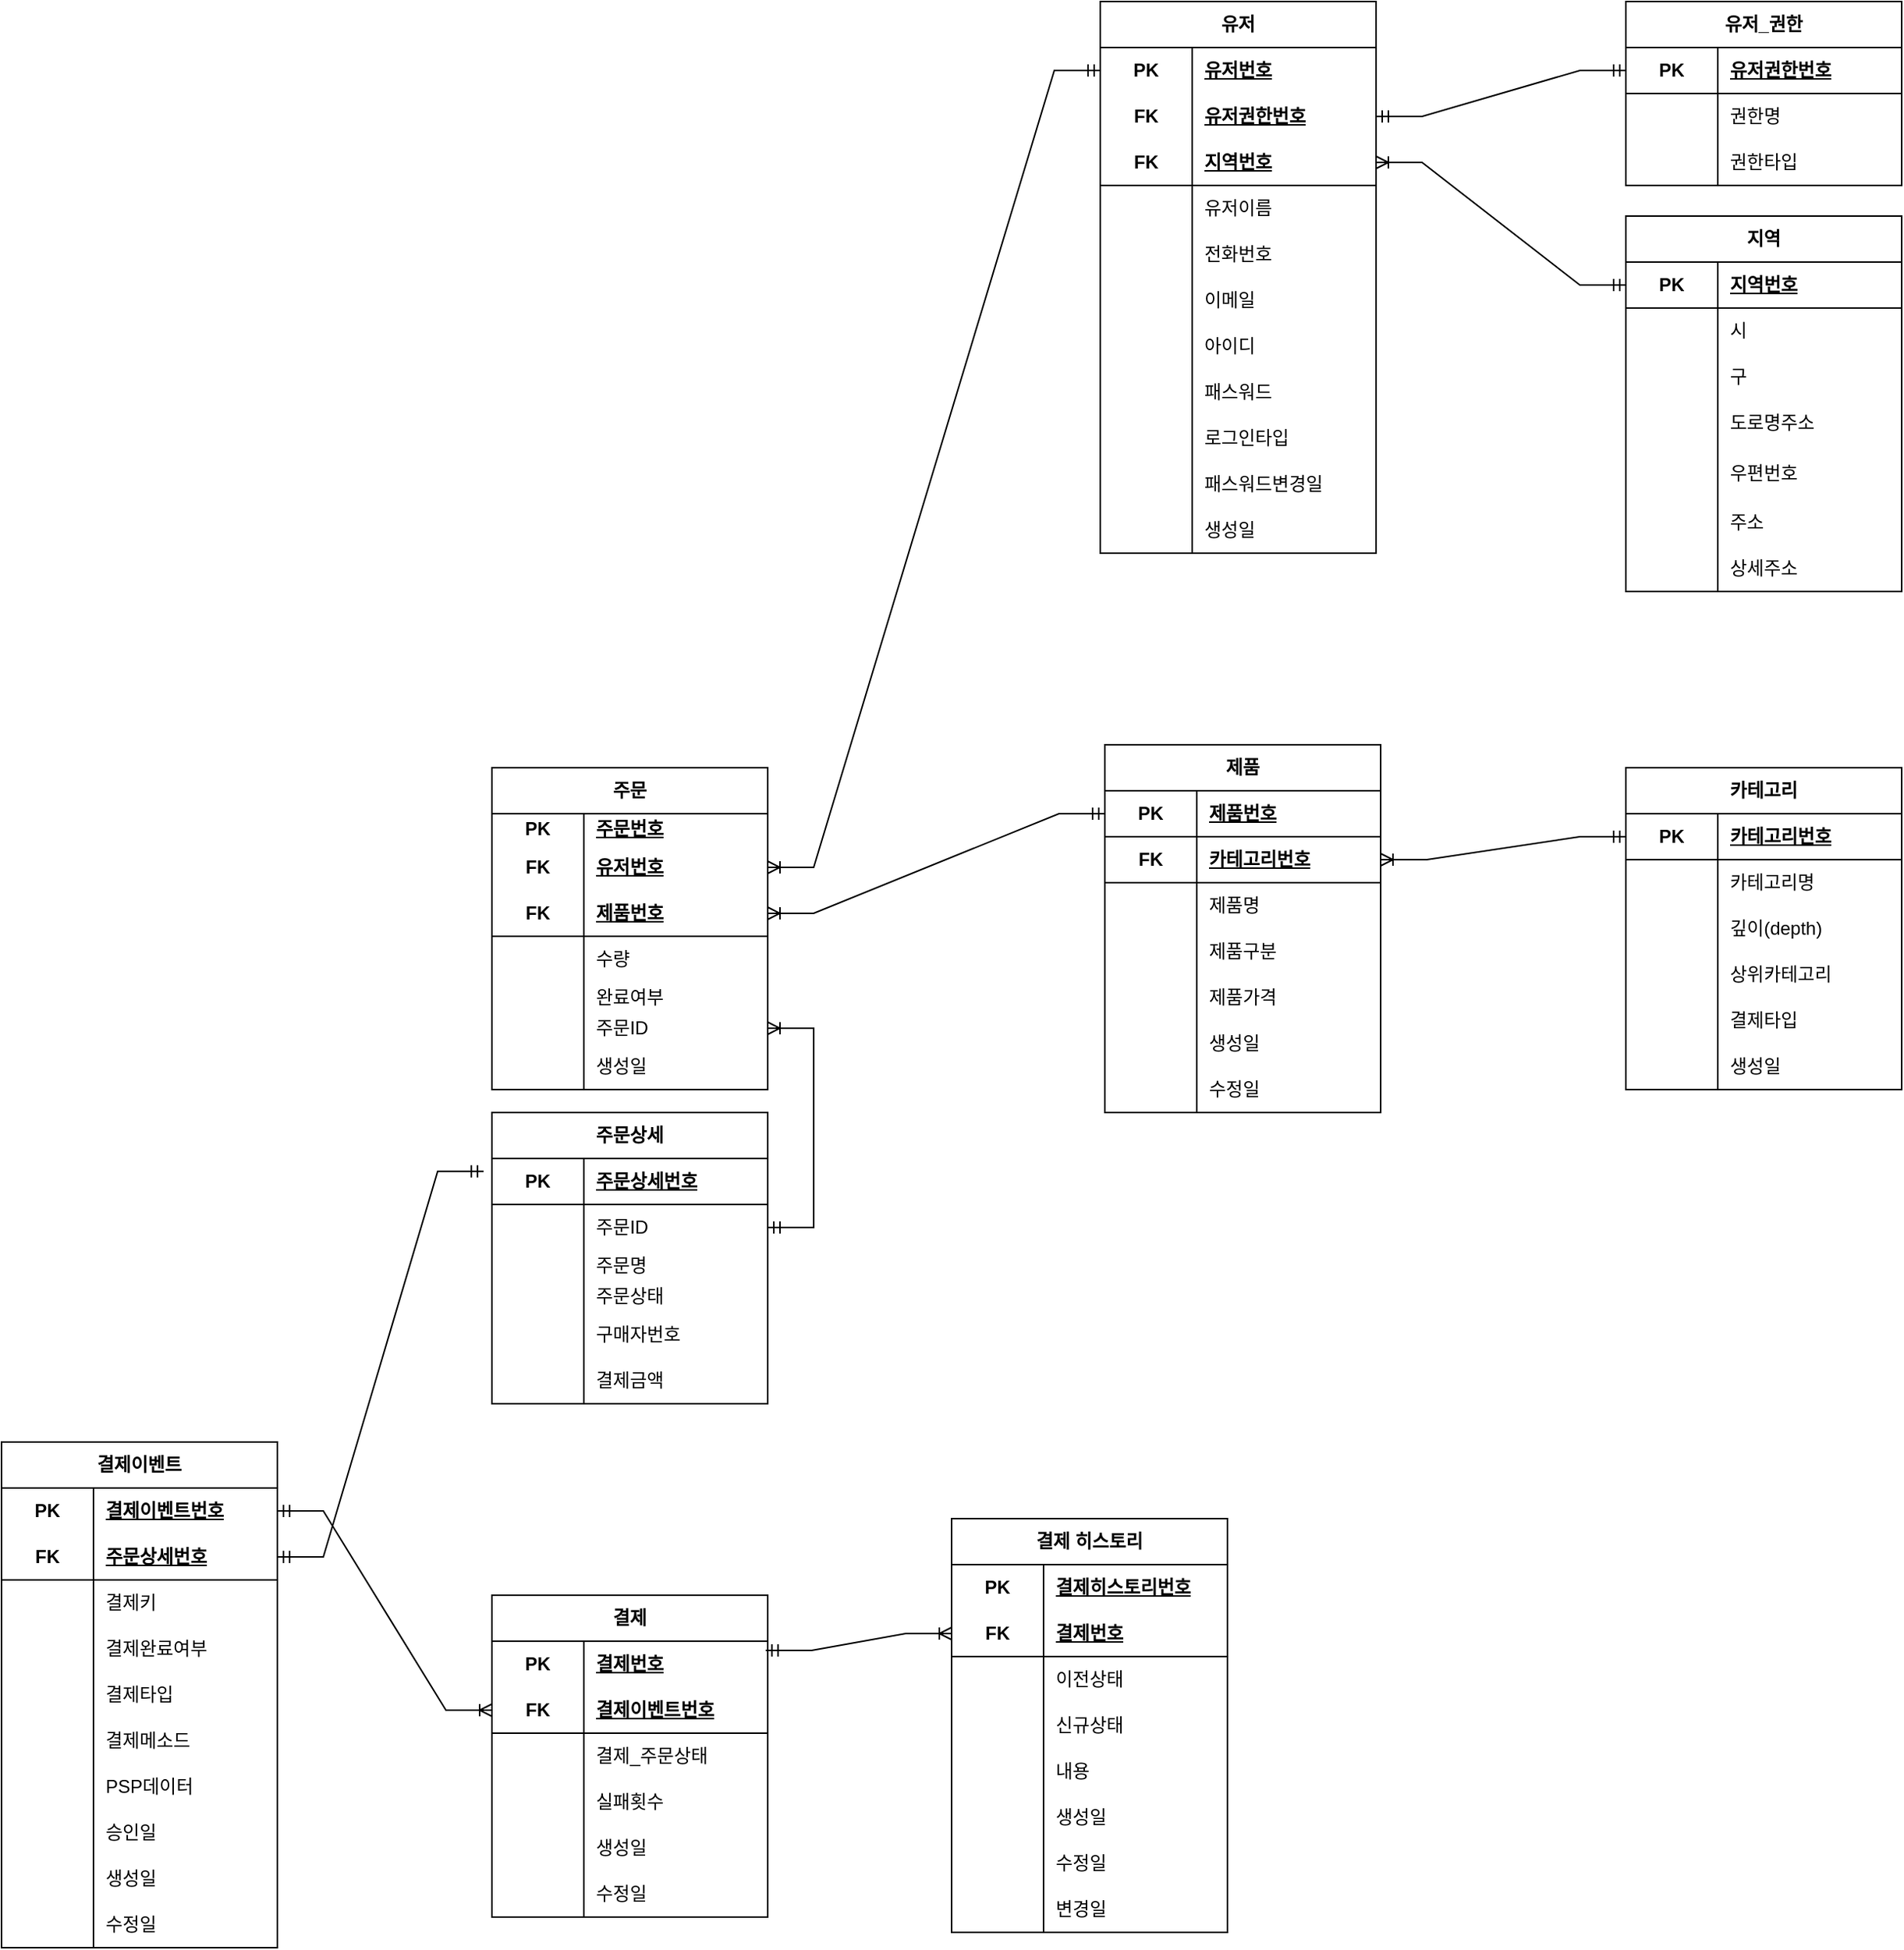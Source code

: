 <mxfile version="24.2.5" type="github">
  <diagram id="z4mDEb9Q4CgSRI-PU291" name="페이지-3">
    <mxGraphModel dx="3728" dy="1098" grid="1" gridSize="10" guides="1" tooltips="1" connect="1" arrows="1" fold="1" page="1" pageScale="1" pageWidth="827" pageHeight="1169" math="0" shadow="0">
      <root>
        <mxCell id="0" />
        <mxCell id="1" parent="0" />
        <mxCell id="UHj3aTXhYFUivVQFnQ1x-100" value="유저" style="shape=table;startSize=30;container=1;collapsible=1;childLayout=tableLayout;fixedRows=1;rowLines=0;fontStyle=1;align=center;resizeLast=1;html=1;whiteSpace=wrap;" parent="1" vertex="1">
          <mxGeometry x="-593" y="30" width="180" height="360" as="geometry" />
        </mxCell>
        <mxCell id="UHj3aTXhYFUivVQFnQ1x-101" value="" style="shape=tableRow;horizontal=0;startSize=0;swimlaneHead=0;swimlaneBody=0;fillColor=none;collapsible=0;dropTarget=0;points=[[0,0.5],[1,0.5]];portConstraint=eastwest;top=0;left=0;right=0;bottom=0;html=1;" parent="UHj3aTXhYFUivVQFnQ1x-100" vertex="1">
          <mxGeometry y="30" width="180" height="30" as="geometry" />
        </mxCell>
        <mxCell id="UHj3aTXhYFUivVQFnQ1x-102" value="PK" style="shape=partialRectangle;connectable=0;fillColor=none;top=0;left=0;bottom=0;right=0;fontStyle=1;overflow=hidden;html=1;whiteSpace=wrap;" parent="UHj3aTXhYFUivVQFnQ1x-101" vertex="1">
          <mxGeometry width="60" height="30" as="geometry">
            <mxRectangle width="60" height="30" as="alternateBounds" />
          </mxGeometry>
        </mxCell>
        <mxCell id="UHj3aTXhYFUivVQFnQ1x-103" value="유저번호" style="shape=partialRectangle;connectable=0;fillColor=none;top=0;left=0;bottom=0;right=0;align=left;spacingLeft=6;fontStyle=5;overflow=hidden;html=1;whiteSpace=wrap;" parent="UHj3aTXhYFUivVQFnQ1x-101" vertex="1">
          <mxGeometry x="60" width="120" height="30" as="geometry">
            <mxRectangle width="120" height="30" as="alternateBounds" />
          </mxGeometry>
        </mxCell>
        <mxCell id="Pqpan1QrFPW9oj9lHLoK-42" style="shape=tableRow;horizontal=0;startSize=0;swimlaneHead=0;swimlaneBody=0;fillColor=none;collapsible=0;dropTarget=0;points=[[0,0.5],[1,0.5]];portConstraint=eastwest;top=0;left=0;right=0;bottom=0;html=1;" parent="UHj3aTXhYFUivVQFnQ1x-100" vertex="1">
          <mxGeometry y="60" width="180" height="30" as="geometry" />
        </mxCell>
        <mxCell id="Pqpan1QrFPW9oj9lHLoK-43" value="FK" style="shape=partialRectangle;connectable=0;fillColor=none;top=0;left=0;bottom=0;right=0;fontStyle=1;overflow=hidden;html=1;whiteSpace=wrap;" parent="Pqpan1QrFPW9oj9lHLoK-42" vertex="1">
          <mxGeometry width="60" height="30" as="geometry">
            <mxRectangle width="60" height="30" as="alternateBounds" />
          </mxGeometry>
        </mxCell>
        <mxCell id="Pqpan1QrFPW9oj9lHLoK-44" value="유저권한번호" style="shape=partialRectangle;connectable=0;fillColor=none;top=0;left=0;bottom=0;right=0;align=left;spacingLeft=6;fontStyle=5;overflow=hidden;html=1;whiteSpace=wrap;" parent="Pqpan1QrFPW9oj9lHLoK-42" vertex="1">
          <mxGeometry x="60" width="120" height="30" as="geometry">
            <mxRectangle width="120" height="30" as="alternateBounds" />
          </mxGeometry>
        </mxCell>
        <mxCell id="UHj3aTXhYFUivVQFnQ1x-104" value="" style="shape=tableRow;horizontal=0;startSize=0;swimlaneHead=0;swimlaneBody=0;fillColor=none;collapsible=0;dropTarget=0;points=[[0,0.5],[1,0.5]];portConstraint=eastwest;top=0;left=0;right=0;bottom=1;html=1;" parent="UHj3aTXhYFUivVQFnQ1x-100" vertex="1">
          <mxGeometry y="90" width="180" height="30" as="geometry" />
        </mxCell>
        <mxCell id="UHj3aTXhYFUivVQFnQ1x-105" value="FK" style="shape=partialRectangle;connectable=0;fillColor=none;top=0;left=0;bottom=0;right=0;fontStyle=1;overflow=hidden;html=1;whiteSpace=wrap;" parent="UHj3aTXhYFUivVQFnQ1x-104" vertex="1">
          <mxGeometry width="60" height="30" as="geometry">
            <mxRectangle width="60" height="30" as="alternateBounds" />
          </mxGeometry>
        </mxCell>
        <mxCell id="UHj3aTXhYFUivVQFnQ1x-106" value="지역번호" style="shape=partialRectangle;connectable=0;fillColor=none;top=0;left=0;bottom=0;right=0;align=left;spacingLeft=6;fontStyle=5;overflow=hidden;html=1;whiteSpace=wrap;" parent="UHj3aTXhYFUivVQFnQ1x-104" vertex="1">
          <mxGeometry x="60" width="120" height="30" as="geometry">
            <mxRectangle width="120" height="30" as="alternateBounds" />
          </mxGeometry>
        </mxCell>
        <mxCell id="UHj3aTXhYFUivVQFnQ1x-107" value="" style="shape=tableRow;horizontal=0;startSize=0;swimlaneHead=0;swimlaneBody=0;fillColor=none;collapsible=0;dropTarget=0;points=[[0,0.5],[1,0.5]];portConstraint=eastwest;top=0;left=0;right=0;bottom=0;html=1;" parent="UHj3aTXhYFUivVQFnQ1x-100" vertex="1">
          <mxGeometry y="120" width="180" height="30" as="geometry" />
        </mxCell>
        <mxCell id="UHj3aTXhYFUivVQFnQ1x-108" value="" style="shape=partialRectangle;connectable=0;fillColor=none;top=0;left=0;bottom=0;right=0;editable=1;overflow=hidden;html=1;whiteSpace=wrap;" parent="UHj3aTXhYFUivVQFnQ1x-107" vertex="1">
          <mxGeometry width="60" height="30" as="geometry">
            <mxRectangle width="60" height="30" as="alternateBounds" />
          </mxGeometry>
        </mxCell>
        <mxCell id="UHj3aTXhYFUivVQFnQ1x-109" value="유저이름" style="shape=partialRectangle;connectable=0;fillColor=none;top=0;left=0;bottom=0;right=0;align=left;spacingLeft=6;overflow=hidden;html=1;whiteSpace=wrap;" parent="UHj3aTXhYFUivVQFnQ1x-107" vertex="1">
          <mxGeometry x="60" width="120" height="30" as="geometry">
            <mxRectangle width="120" height="30" as="alternateBounds" />
          </mxGeometry>
        </mxCell>
        <mxCell id="UHj3aTXhYFUivVQFnQ1x-110" value="" style="shape=tableRow;horizontal=0;startSize=0;swimlaneHead=0;swimlaneBody=0;fillColor=none;collapsible=0;dropTarget=0;points=[[0,0.5],[1,0.5]];portConstraint=eastwest;top=0;left=0;right=0;bottom=0;html=1;" parent="UHj3aTXhYFUivVQFnQ1x-100" vertex="1">
          <mxGeometry y="150" width="180" height="30" as="geometry" />
        </mxCell>
        <mxCell id="UHj3aTXhYFUivVQFnQ1x-111" value="" style="shape=partialRectangle;connectable=0;fillColor=none;top=0;left=0;bottom=0;right=0;editable=1;overflow=hidden;html=1;whiteSpace=wrap;" parent="UHj3aTXhYFUivVQFnQ1x-110" vertex="1">
          <mxGeometry width="60" height="30" as="geometry">
            <mxRectangle width="60" height="30" as="alternateBounds" />
          </mxGeometry>
        </mxCell>
        <mxCell id="UHj3aTXhYFUivVQFnQ1x-112" value="전화번호" style="shape=partialRectangle;connectable=0;fillColor=none;top=0;left=0;bottom=0;right=0;align=left;spacingLeft=6;overflow=hidden;html=1;whiteSpace=wrap;" parent="UHj3aTXhYFUivVQFnQ1x-110" vertex="1">
          <mxGeometry x="60" width="120" height="30" as="geometry">
            <mxRectangle width="120" height="30" as="alternateBounds" />
          </mxGeometry>
        </mxCell>
        <mxCell id="UHj3aTXhYFUivVQFnQ1x-113" value="" style="shape=tableRow;horizontal=0;startSize=0;swimlaneHead=0;swimlaneBody=0;fillColor=none;collapsible=0;dropTarget=0;points=[[0,0.5],[1,0.5]];portConstraint=eastwest;top=0;left=0;right=0;bottom=0;html=1;" parent="UHj3aTXhYFUivVQFnQ1x-100" vertex="1">
          <mxGeometry y="180" width="180" height="30" as="geometry" />
        </mxCell>
        <mxCell id="UHj3aTXhYFUivVQFnQ1x-114" value="" style="shape=partialRectangle;connectable=0;fillColor=none;top=0;left=0;bottom=0;right=0;editable=1;overflow=hidden;html=1;whiteSpace=wrap;" parent="UHj3aTXhYFUivVQFnQ1x-113" vertex="1">
          <mxGeometry width="60" height="30" as="geometry">
            <mxRectangle width="60" height="30" as="alternateBounds" />
          </mxGeometry>
        </mxCell>
        <mxCell id="UHj3aTXhYFUivVQFnQ1x-115" value="이메일" style="shape=partialRectangle;connectable=0;fillColor=none;top=0;left=0;bottom=0;right=0;align=left;spacingLeft=6;overflow=hidden;html=1;whiteSpace=wrap;" parent="UHj3aTXhYFUivVQFnQ1x-113" vertex="1">
          <mxGeometry x="60" width="120" height="30" as="geometry">
            <mxRectangle width="120" height="30" as="alternateBounds" />
          </mxGeometry>
        </mxCell>
        <mxCell id="UHj3aTXhYFUivVQFnQ1x-116" style="shape=tableRow;horizontal=0;startSize=0;swimlaneHead=0;swimlaneBody=0;fillColor=none;collapsible=0;dropTarget=0;points=[[0,0.5],[1,0.5]];portConstraint=eastwest;top=0;left=0;right=0;bottom=0;html=1;" parent="UHj3aTXhYFUivVQFnQ1x-100" vertex="1">
          <mxGeometry y="210" width="180" height="30" as="geometry" />
        </mxCell>
        <mxCell id="UHj3aTXhYFUivVQFnQ1x-117" style="shape=partialRectangle;connectable=0;fillColor=none;top=0;left=0;bottom=0;right=0;editable=1;overflow=hidden;html=1;whiteSpace=wrap;" parent="UHj3aTXhYFUivVQFnQ1x-116" vertex="1">
          <mxGeometry width="60" height="30" as="geometry">
            <mxRectangle width="60" height="30" as="alternateBounds" />
          </mxGeometry>
        </mxCell>
        <mxCell id="UHj3aTXhYFUivVQFnQ1x-118" value="아이디" style="shape=partialRectangle;connectable=0;fillColor=none;top=0;left=0;bottom=0;right=0;align=left;spacingLeft=6;overflow=hidden;html=1;whiteSpace=wrap;" parent="UHj3aTXhYFUivVQFnQ1x-116" vertex="1">
          <mxGeometry x="60" width="120" height="30" as="geometry">
            <mxRectangle width="120" height="30" as="alternateBounds" />
          </mxGeometry>
        </mxCell>
        <mxCell id="UHj3aTXhYFUivVQFnQ1x-119" style="shape=tableRow;horizontal=0;startSize=0;swimlaneHead=0;swimlaneBody=0;fillColor=none;collapsible=0;dropTarget=0;points=[[0,0.5],[1,0.5]];portConstraint=eastwest;top=0;left=0;right=0;bottom=0;html=1;" parent="UHj3aTXhYFUivVQFnQ1x-100" vertex="1">
          <mxGeometry y="240" width="180" height="30" as="geometry" />
        </mxCell>
        <mxCell id="UHj3aTXhYFUivVQFnQ1x-120" style="shape=partialRectangle;connectable=0;fillColor=none;top=0;left=0;bottom=0;right=0;editable=1;overflow=hidden;html=1;whiteSpace=wrap;" parent="UHj3aTXhYFUivVQFnQ1x-119" vertex="1">
          <mxGeometry width="60" height="30" as="geometry">
            <mxRectangle width="60" height="30" as="alternateBounds" />
          </mxGeometry>
        </mxCell>
        <mxCell id="UHj3aTXhYFUivVQFnQ1x-121" value="패스워드" style="shape=partialRectangle;connectable=0;fillColor=none;top=0;left=0;bottom=0;right=0;align=left;spacingLeft=6;overflow=hidden;html=1;whiteSpace=wrap;" parent="UHj3aTXhYFUivVQFnQ1x-119" vertex="1">
          <mxGeometry x="60" width="120" height="30" as="geometry">
            <mxRectangle width="120" height="30" as="alternateBounds" />
          </mxGeometry>
        </mxCell>
        <mxCell id="UHj3aTXhYFUivVQFnQ1x-122" value="" style="shape=tableRow;horizontal=0;startSize=0;swimlaneHead=0;swimlaneBody=0;fillColor=none;collapsible=0;dropTarget=0;points=[[0,0.5],[1,0.5]];portConstraint=eastwest;top=0;left=0;right=0;bottom=0;html=1;" parent="UHj3aTXhYFUivVQFnQ1x-100" vertex="1">
          <mxGeometry y="270" width="180" height="30" as="geometry" />
        </mxCell>
        <mxCell id="UHj3aTXhYFUivVQFnQ1x-123" value="" style="shape=partialRectangle;connectable=0;fillColor=none;top=0;left=0;bottom=0;right=0;editable=1;overflow=hidden;html=1;whiteSpace=wrap;" parent="UHj3aTXhYFUivVQFnQ1x-122" vertex="1">
          <mxGeometry width="60" height="30" as="geometry">
            <mxRectangle width="60" height="30" as="alternateBounds" />
          </mxGeometry>
        </mxCell>
        <mxCell id="UHj3aTXhYFUivVQFnQ1x-124" value="로그인타입" style="shape=partialRectangle;connectable=0;fillColor=none;top=0;left=0;bottom=0;right=0;align=left;spacingLeft=6;overflow=hidden;html=1;whiteSpace=wrap;" parent="UHj3aTXhYFUivVQFnQ1x-122" vertex="1">
          <mxGeometry x="60" width="120" height="30" as="geometry">
            <mxRectangle width="120" height="30" as="alternateBounds" />
          </mxGeometry>
        </mxCell>
        <mxCell id="UHj3aTXhYFUivVQFnQ1x-128" style="shape=tableRow;horizontal=0;startSize=0;swimlaneHead=0;swimlaneBody=0;fillColor=none;collapsible=0;dropTarget=0;points=[[0,0.5],[1,0.5]];portConstraint=eastwest;top=0;left=0;right=0;bottom=0;html=1;" parent="UHj3aTXhYFUivVQFnQ1x-100" vertex="1">
          <mxGeometry y="300" width="180" height="30" as="geometry" />
        </mxCell>
        <mxCell id="UHj3aTXhYFUivVQFnQ1x-129" style="shape=partialRectangle;connectable=0;fillColor=none;top=0;left=0;bottom=0;right=0;editable=1;overflow=hidden;html=1;whiteSpace=wrap;" parent="UHj3aTXhYFUivVQFnQ1x-128" vertex="1">
          <mxGeometry width="60" height="30" as="geometry">
            <mxRectangle width="60" height="30" as="alternateBounds" />
          </mxGeometry>
        </mxCell>
        <mxCell id="UHj3aTXhYFUivVQFnQ1x-130" value="패스워드변경일" style="shape=partialRectangle;connectable=0;fillColor=none;top=0;left=0;bottom=0;right=0;align=left;spacingLeft=6;overflow=hidden;html=1;whiteSpace=wrap;" parent="UHj3aTXhYFUivVQFnQ1x-128" vertex="1">
          <mxGeometry x="60" width="120" height="30" as="geometry">
            <mxRectangle width="120" height="30" as="alternateBounds" />
          </mxGeometry>
        </mxCell>
        <mxCell id="UHj3aTXhYFUivVQFnQ1x-131" style="shape=tableRow;horizontal=0;startSize=0;swimlaneHead=0;swimlaneBody=0;fillColor=none;collapsible=0;dropTarget=0;points=[[0,0.5],[1,0.5]];portConstraint=eastwest;top=0;left=0;right=0;bottom=0;html=1;" parent="UHj3aTXhYFUivVQFnQ1x-100" vertex="1">
          <mxGeometry y="330" width="180" height="30" as="geometry" />
        </mxCell>
        <mxCell id="UHj3aTXhYFUivVQFnQ1x-132" style="shape=partialRectangle;connectable=0;fillColor=none;top=0;left=0;bottom=0;right=0;editable=1;overflow=hidden;html=1;whiteSpace=wrap;" parent="UHj3aTXhYFUivVQFnQ1x-131" vertex="1">
          <mxGeometry width="60" height="30" as="geometry">
            <mxRectangle width="60" height="30" as="alternateBounds" />
          </mxGeometry>
        </mxCell>
        <mxCell id="UHj3aTXhYFUivVQFnQ1x-133" value="생성일" style="shape=partialRectangle;connectable=0;fillColor=none;top=0;left=0;bottom=0;right=0;align=left;spacingLeft=6;overflow=hidden;html=1;whiteSpace=wrap;" parent="UHj3aTXhYFUivVQFnQ1x-131" vertex="1">
          <mxGeometry x="60" width="120" height="30" as="geometry">
            <mxRectangle width="120" height="30" as="alternateBounds" />
          </mxGeometry>
        </mxCell>
        <mxCell id="UHj3aTXhYFUivVQFnQ1x-134" value="주문" style="shape=table;startSize=30;container=1;collapsible=1;childLayout=tableLayout;fixedRows=1;rowLines=0;fontStyle=1;align=center;resizeLast=1;html=1;whiteSpace=wrap;" parent="1" vertex="1">
          <mxGeometry x="-990" y="530" width="180" height="210" as="geometry" />
        </mxCell>
        <mxCell id="UHj3aTXhYFUivVQFnQ1x-135" value="" style="shape=tableRow;horizontal=0;startSize=0;swimlaneHead=0;swimlaneBody=0;fillColor=none;collapsible=0;dropTarget=0;points=[[0,0.5],[1,0.5]];portConstraint=eastwest;top=0;left=0;right=0;bottom=0;html=1;" parent="UHj3aTXhYFUivVQFnQ1x-134" vertex="1">
          <mxGeometry y="30" width="180" height="20" as="geometry" />
        </mxCell>
        <mxCell id="UHj3aTXhYFUivVQFnQ1x-136" value="PK" style="shape=partialRectangle;connectable=0;fillColor=none;top=0;left=0;bottom=0;right=0;fontStyle=1;overflow=hidden;html=1;whiteSpace=wrap;" parent="UHj3aTXhYFUivVQFnQ1x-135" vertex="1">
          <mxGeometry width="60" height="20" as="geometry">
            <mxRectangle width="60" height="20" as="alternateBounds" />
          </mxGeometry>
        </mxCell>
        <mxCell id="UHj3aTXhYFUivVQFnQ1x-137" value="주문번호" style="shape=partialRectangle;connectable=0;fillColor=none;top=0;left=0;bottom=0;right=0;align=left;spacingLeft=6;fontStyle=5;overflow=hidden;html=1;whiteSpace=wrap;" parent="UHj3aTXhYFUivVQFnQ1x-135" vertex="1">
          <mxGeometry x="60" width="120" height="20" as="geometry">
            <mxRectangle width="120" height="20" as="alternateBounds" />
          </mxGeometry>
        </mxCell>
        <mxCell id="UHj3aTXhYFUivVQFnQ1x-138" style="shape=tableRow;horizontal=0;startSize=0;swimlaneHead=0;swimlaneBody=0;fillColor=none;collapsible=0;dropTarget=0;points=[[0,0.5],[1,0.5]];portConstraint=eastwest;top=0;left=0;right=0;bottom=0;html=1;" parent="UHj3aTXhYFUivVQFnQ1x-134" vertex="1">
          <mxGeometry y="50" width="180" height="30" as="geometry" />
        </mxCell>
        <mxCell id="UHj3aTXhYFUivVQFnQ1x-139" value="FK" style="shape=partialRectangle;connectable=0;fillColor=none;top=0;left=0;bottom=0;right=0;fontStyle=1;overflow=hidden;html=1;whiteSpace=wrap;" parent="UHj3aTXhYFUivVQFnQ1x-138" vertex="1">
          <mxGeometry width="60" height="30" as="geometry">
            <mxRectangle width="60" height="30" as="alternateBounds" />
          </mxGeometry>
        </mxCell>
        <mxCell id="UHj3aTXhYFUivVQFnQ1x-140" value="유저번호" style="shape=partialRectangle;connectable=0;fillColor=none;top=0;left=0;bottom=0;right=0;align=left;spacingLeft=6;fontStyle=5;overflow=hidden;html=1;whiteSpace=wrap;" parent="UHj3aTXhYFUivVQFnQ1x-138" vertex="1">
          <mxGeometry x="60" width="120" height="30" as="geometry">
            <mxRectangle width="120" height="30" as="alternateBounds" />
          </mxGeometry>
        </mxCell>
        <mxCell id="UHj3aTXhYFUivVQFnQ1x-141" style="shape=tableRow;horizontal=0;startSize=0;swimlaneHead=0;swimlaneBody=0;fillColor=none;collapsible=0;dropTarget=0;points=[[0,0.5],[1,0.5]];portConstraint=eastwest;top=0;left=0;right=0;bottom=1;html=1;" parent="UHj3aTXhYFUivVQFnQ1x-134" vertex="1">
          <mxGeometry y="80" width="180" height="30" as="geometry" />
        </mxCell>
        <mxCell id="UHj3aTXhYFUivVQFnQ1x-142" value="FK" style="shape=partialRectangle;connectable=0;fillColor=none;top=0;left=0;bottom=0;right=0;fontStyle=1;overflow=hidden;html=1;whiteSpace=wrap;" parent="UHj3aTXhYFUivVQFnQ1x-141" vertex="1">
          <mxGeometry width="60" height="30" as="geometry">
            <mxRectangle width="60" height="30" as="alternateBounds" />
          </mxGeometry>
        </mxCell>
        <mxCell id="UHj3aTXhYFUivVQFnQ1x-143" value="제품번호" style="shape=partialRectangle;connectable=0;fillColor=none;top=0;left=0;bottom=0;right=0;align=left;spacingLeft=6;fontStyle=5;overflow=hidden;html=1;whiteSpace=wrap;" parent="UHj3aTXhYFUivVQFnQ1x-141" vertex="1">
          <mxGeometry x="60" width="120" height="30" as="geometry">
            <mxRectangle width="120" height="30" as="alternateBounds" />
          </mxGeometry>
        </mxCell>
        <mxCell id="UHj3aTXhYFUivVQFnQ1x-144" value="" style="shape=tableRow;horizontal=0;startSize=0;swimlaneHead=0;swimlaneBody=0;fillColor=none;collapsible=0;dropTarget=0;points=[[0,0.5],[1,0.5]];portConstraint=eastwest;top=0;left=0;right=0;bottom=0;html=1;" parent="UHj3aTXhYFUivVQFnQ1x-134" vertex="1">
          <mxGeometry y="110" width="180" height="30" as="geometry" />
        </mxCell>
        <mxCell id="UHj3aTXhYFUivVQFnQ1x-145" value="" style="shape=partialRectangle;connectable=0;fillColor=none;top=0;left=0;bottom=0;right=0;editable=1;overflow=hidden;html=1;whiteSpace=wrap;" parent="UHj3aTXhYFUivVQFnQ1x-144" vertex="1">
          <mxGeometry width="60" height="30" as="geometry">
            <mxRectangle width="60" height="30" as="alternateBounds" />
          </mxGeometry>
        </mxCell>
        <mxCell id="UHj3aTXhYFUivVQFnQ1x-146" value="수량" style="shape=partialRectangle;connectable=0;fillColor=none;top=0;left=0;bottom=0;right=0;align=left;spacingLeft=6;overflow=hidden;html=1;whiteSpace=wrap;" parent="UHj3aTXhYFUivVQFnQ1x-144" vertex="1">
          <mxGeometry x="60" width="120" height="30" as="geometry">
            <mxRectangle width="120" height="30" as="alternateBounds" />
          </mxGeometry>
        </mxCell>
        <mxCell id="UHj3aTXhYFUivVQFnQ1x-147" value="" style="shape=tableRow;horizontal=0;startSize=0;swimlaneHead=0;swimlaneBody=0;fillColor=none;collapsible=0;dropTarget=0;points=[[0,0.5],[1,0.5]];portConstraint=eastwest;top=0;left=0;right=0;bottom=0;html=1;" parent="UHj3aTXhYFUivVQFnQ1x-134" vertex="1">
          <mxGeometry y="140" width="180" height="20" as="geometry" />
        </mxCell>
        <mxCell id="UHj3aTXhYFUivVQFnQ1x-148" value="" style="shape=partialRectangle;connectable=0;fillColor=none;top=0;left=0;bottom=0;right=0;editable=1;overflow=hidden;html=1;whiteSpace=wrap;" parent="UHj3aTXhYFUivVQFnQ1x-147" vertex="1">
          <mxGeometry width="60" height="20" as="geometry">
            <mxRectangle width="60" height="20" as="alternateBounds" />
          </mxGeometry>
        </mxCell>
        <mxCell id="UHj3aTXhYFUivVQFnQ1x-149" value="완료여부" style="shape=partialRectangle;connectable=0;fillColor=none;top=0;left=0;bottom=0;right=0;align=left;spacingLeft=6;overflow=hidden;html=1;whiteSpace=wrap;" parent="UHj3aTXhYFUivVQFnQ1x-147" vertex="1">
          <mxGeometry x="60" width="120" height="20" as="geometry">
            <mxRectangle width="120" height="20" as="alternateBounds" />
          </mxGeometry>
        </mxCell>
        <mxCell id="Pqpan1QrFPW9oj9lHLoK-72" style="shape=tableRow;horizontal=0;startSize=0;swimlaneHead=0;swimlaneBody=0;fillColor=none;collapsible=0;dropTarget=0;points=[[0,0.5],[1,0.5]];portConstraint=eastwest;top=0;left=0;right=0;bottom=0;html=1;" parent="UHj3aTXhYFUivVQFnQ1x-134" vertex="1">
          <mxGeometry y="160" width="180" height="20" as="geometry" />
        </mxCell>
        <mxCell id="Pqpan1QrFPW9oj9lHLoK-73" style="shape=partialRectangle;connectable=0;fillColor=none;top=0;left=0;bottom=0;right=0;editable=1;overflow=hidden;html=1;whiteSpace=wrap;" parent="Pqpan1QrFPW9oj9lHLoK-72" vertex="1">
          <mxGeometry width="60" height="20" as="geometry">
            <mxRectangle width="60" height="20" as="alternateBounds" />
          </mxGeometry>
        </mxCell>
        <mxCell id="Pqpan1QrFPW9oj9lHLoK-74" value="주문ID" style="shape=partialRectangle;connectable=0;fillColor=none;top=0;left=0;bottom=0;right=0;align=left;spacingLeft=6;overflow=hidden;html=1;whiteSpace=wrap;" parent="Pqpan1QrFPW9oj9lHLoK-72" vertex="1">
          <mxGeometry x="60" width="120" height="20" as="geometry">
            <mxRectangle width="120" height="20" as="alternateBounds" />
          </mxGeometry>
        </mxCell>
        <mxCell id="UHj3aTXhYFUivVQFnQ1x-150" value="" style="shape=tableRow;horizontal=0;startSize=0;swimlaneHead=0;swimlaneBody=0;fillColor=none;collapsible=0;dropTarget=0;points=[[0,0.5],[1,0.5]];portConstraint=eastwest;top=0;left=0;right=0;bottom=0;html=1;" parent="UHj3aTXhYFUivVQFnQ1x-134" vertex="1">
          <mxGeometry y="180" width="180" height="30" as="geometry" />
        </mxCell>
        <mxCell id="UHj3aTXhYFUivVQFnQ1x-151" value="" style="shape=partialRectangle;connectable=0;fillColor=none;top=0;left=0;bottom=0;right=0;editable=1;overflow=hidden;html=1;whiteSpace=wrap;" parent="UHj3aTXhYFUivVQFnQ1x-150" vertex="1">
          <mxGeometry width="60" height="30" as="geometry">
            <mxRectangle width="60" height="30" as="alternateBounds" />
          </mxGeometry>
        </mxCell>
        <mxCell id="UHj3aTXhYFUivVQFnQ1x-152" value="생성일" style="shape=partialRectangle;connectable=0;fillColor=none;top=0;left=0;bottom=0;right=0;align=left;spacingLeft=6;overflow=hidden;html=1;whiteSpace=wrap;" parent="UHj3aTXhYFUivVQFnQ1x-150" vertex="1">
          <mxGeometry x="60" width="120" height="30" as="geometry">
            <mxRectangle width="120" height="30" as="alternateBounds" />
          </mxGeometry>
        </mxCell>
        <mxCell id="UHj3aTXhYFUivVQFnQ1x-153" value="제품" style="shape=table;startSize=30;container=1;collapsible=1;childLayout=tableLayout;fixedRows=1;rowLines=0;fontStyle=1;align=center;resizeLast=1;html=1;whiteSpace=wrap;" parent="1" vertex="1">
          <mxGeometry x="-590" y="515" width="180" height="240" as="geometry" />
        </mxCell>
        <mxCell id="UHj3aTXhYFUivVQFnQ1x-154" value="" style="shape=tableRow;horizontal=0;startSize=0;swimlaneHead=0;swimlaneBody=0;fillColor=none;collapsible=0;dropTarget=0;points=[[0,0.5],[1,0.5]];portConstraint=eastwest;top=0;left=0;right=0;bottom=1;html=1;" parent="UHj3aTXhYFUivVQFnQ1x-153" vertex="1">
          <mxGeometry y="30" width="180" height="30" as="geometry" />
        </mxCell>
        <mxCell id="UHj3aTXhYFUivVQFnQ1x-155" value="PK" style="shape=partialRectangle;connectable=0;fillColor=none;top=0;left=0;bottom=0;right=0;fontStyle=1;overflow=hidden;html=1;whiteSpace=wrap;" parent="UHj3aTXhYFUivVQFnQ1x-154" vertex="1">
          <mxGeometry width="60" height="30" as="geometry">
            <mxRectangle width="60" height="30" as="alternateBounds" />
          </mxGeometry>
        </mxCell>
        <mxCell id="UHj3aTXhYFUivVQFnQ1x-156" value="제품번호" style="shape=partialRectangle;connectable=0;fillColor=none;top=0;left=0;bottom=0;right=0;align=left;spacingLeft=6;fontStyle=5;overflow=hidden;html=1;whiteSpace=wrap;" parent="UHj3aTXhYFUivVQFnQ1x-154" vertex="1">
          <mxGeometry x="60" width="120" height="30" as="geometry">
            <mxRectangle width="120" height="30" as="alternateBounds" />
          </mxGeometry>
        </mxCell>
        <mxCell id="Pqpan1QrFPW9oj9lHLoK-30" style="shape=tableRow;horizontal=0;startSize=0;swimlaneHead=0;swimlaneBody=0;fillColor=none;collapsible=0;dropTarget=0;points=[[0,0.5],[1,0.5]];portConstraint=eastwest;top=0;left=0;right=0;bottom=1;html=1;" parent="UHj3aTXhYFUivVQFnQ1x-153" vertex="1">
          <mxGeometry y="60" width="180" height="30" as="geometry" />
        </mxCell>
        <mxCell id="Pqpan1QrFPW9oj9lHLoK-31" value="FK" style="shape=partialRectangle;connectable=0;fillColor=none;top=0;left=0;bottom=0;right=0;fontStyle=1;overflow=hidden;html=1;whiteSpace=wrap;" parent="Pqpan1QrFPW9oj9lHLoK-30" vertex="1">
          <mxGeometry width="60" height="30" as="geometry">
            <mxRectangle width="60" height="30" as="alternateBounds" />
          </mxGeometry>
        </mxCell>
        <mxCell id="Pqpan1QrFPW9oj9lHLoK-32" value="카테고리번호" style="shape=partialRectangle;connectable=0;fillColor=none;top=0;left=0;bottom=0;right=0;align=left;spacingLeft=6;fontStyle=5;overflow=hidden;html=1;whiteSpace=wrap;" parent="Pqpan1QrFPW9oj9lHLoK-30" vertex="1">
          <mxGeometry x="60" width="120" height="30" as="geometry">
            <mxRectangle width="120" height="30" as="alternateBounds" />
          </mxGeometry>
        </mxCell>
        <mxCell id="UHj3aTXhYFUivVQFnQ1x-157" value="" style="shape=tableRow;horizontal=0;startSize=0;swimlaneHead=0;swimlaneBody=0;fillColor=none;collapsible=0;dropTarget=0;points=[[0,0.5],[1,0.5]];portConstraint=eastwest;top=0;left=0;right=0;bottom=0;html=1;" parent="UHj3aTXhYFUivVQFnQ1x-153" vertex="1">
          <mxGeometry y="90" width="180" height="30" as="geometry" />
        </mxCell>
        <mxCell id="UHj3aTXhYFUivVQFnQ1x-158" value="" style="shape=partialRectangle;connectable=0;fillColor=none;top=0;left=0;bottom=0;right=0;editable=1;overflow=hidden;html=1;whiteSpace=wrap;" parent="UHj3aTXhYFUivVQFnQ1x-157" vertex="1">
          <mxGeometry width="60" height="30" as="geometry">
            <mxRectangle width="60" height="30" as="alternateBounds" />
          </mxGeometry>
        </mxCell>
        <mxCell id="UHj3aTXhYFUivVQFnQ1x-159" value="제품명" style="shape=partialRectangle;connectable=0;fillColor=none;top=0;left=0;bottom=0;right=0;align=left;spacingLeft=6;overflow=hidden;html=1;whiteSpace=wrap;" parent="UHj3aTXhYFUivVQFnQ1x-157" vertex="1">
          <mxGeometry x="60" width="120" height="30" as="geometry">
            <mxRectangle width="120" height="30" as="alternateBounds" />
          </mxGeometry>
        </mxCell>
        <mxCell id="UHj3aTXhYFUivVQFnQ1x-160" value="" style="shape=tableRow;horizontal=0;startSize=0;swimlaneHead=0;swimlaneBody=0;fillColor=none;collapsible=0;dropTarget=0;points=[[0,0.5],[1,0.5]];portConstraint=eastwest;top=0;left=0;right=0;bottom=0;html=1;" parent="UHj3aTXhYFUivVQFnQ1x-153" vertex="1">
          <mxGeometry y="120" width="180" height="30" as="geometry" />
        </mxCell>
        <mxCell id="UHj3aTXhYFUivVQFnQ1x-161" value="" style="shape=partialRectangle;connectable=0;fillColor=none;top=0;left=0;bottom=0;right=0;editable=1;overflow=hidden;html=1;whiteSpace=wrap;" parent="UHj3aTXhYFUivVQFnQ1x-160" vertex="1">
          <mxGeometry width="60" height="30" as="geometry">
            <mxRectangle width="60" height="30" as="alternateBounds" />
          </mxGeometry>
        </mxCell>
        <mxCell id="UHj3aTXhYFUivVQFnQ1x-162" value="제품구분" style="shape=partialRectangle;connectable=0;fillColor=none;top=0;left=0;bottom=0;right=0;align=left;spacingLeft=6;overflow=hidden;html=1;whiteSpace=wrap;" parent="UHj3aTXhYFUivVQFnQ1x-160" vertex="1">
          <mxGeometry x="60" width="120" height="30" as="geometry">
            <mxRectangle width="120" height="30" as="alternateBounds" />
          </mxGeometry>
        </mxCell>
        <mxCell id="UHj3aTXhYFUivVQFnQ1x-163" value="" style="shape=tableRow;horizontal=0;startSize=0;swimlaneHead=0;swimlaneBody=0;fillColor=none;collapsible=0;dropTarget=0;points=[[0,0.5],[1,0.5]];portConstraint=eastwest;top=0;left=0;right=0;bottom=0;html=1;" parent="UHj3aTXhYFUivVQFnQ1x-153" vertex="1">
          <mxGeometry y="150" width="180" height="30" as="geometry" />
        </mxCell>
        <mxCell id="UHj3aTXhYFUivVQFnQ1x-164" value="" style="shape=partialRectangle;connectable=0;fillColor=none;top=0;left=0;bottom=0;right=0;editable=1;overflow=hidden;html=1;whiteSpace=wrap;" parent="UHj3aTXhYFUivVQFnQ1x-163" vertex="1">
          <mxGeometry width="60" height="30" as="geometry">
            <mxRectangle width="60" height="30" as="alternateBounds" />
          </mxGeometry>
        </mxCell>
        <mxCell id="UHj3aTXhYFUivVQFnQ1x-165" value="제품가격" style="shape=partialRectangle;connectable=0;fillColor=none;top=0;left=0;bottom=0;right=0;align=left;spacingLeft=6;overflow=hidden;html=1;whiteSpace=wrap;" parent="UHj3aTXhYFUivVQFnQ1x-163" vertex="1">
          <mxGeometry x="60" width="120" height="30" as="geometry">
            <mxRectangle width="120" height="30" as="alternateBounds" />
          </mxGeometry>
        </mxCell>
        <mxCell id="UHj3aTXhYFUivVQFnQ1x-166" value="" style="shape=tableRow;horizontal=0;startSize=0;swimlaneHead=0;swimlaneBody=0;fillColor=none;collapsible=0;dropTarget=0;points=[[0,0.5],[1,0.5]];portConstraint=eastwest;top=0;left=0;right=0;bottom=0;html=1;" parent="UHj3aTXhYFUivVQFnQ1x-153" vertex="1">
          <mxGeometry y="180" width="180" height="30" as="geometry" />
        </mxCell>
        <mxCell id="UHj3aTXhYFUivVQFnQ1x-167" value="" style="shape=partialRectangle;connectable=0;fillColor=none;top=0;left=0;bottom=0;right=0;editable=1;overflow=hidden;html=1;whiteSpace=wrap;" parent="UHj3aTXhYFUivVQFnQ1x-166" vertex="1">
          <mxGeometry width="60" height="30" as="geometry">
            <mxRectangle width="60" height="30" as="alternateBounds" />
          </mxGeometry>
        </mxCell>
        <mxCell id="UHj3aTXhYFUivVQFnQ1x-168" value="생성일" style="shape=partialRectangle;connectable=0;fillColor=none;top=0;left=0;bottom=0;right=0;align=left;spacingLeft=6;overflow=hidden;html=1;whiteSpace=wrap;" parent="UHj3aTXhYFUivVQFnQ1x-166" vertex="1">
          <mxGeometry x="60" width="120" height="30" as="geometry">
            <mxRectangle width="120" height="30" as="alternateBounds" />
          </mxGeometry>
        </mxCell>
        <mxCell id="UHj3aTXhYFUivVQFnQ1x-169" value="" style="shape=tableRow;horizontal=0;startSize=0;swimlaneHead=0;swimlaneBody=0;fillColor=none;collapsible=0;dropTarget=0;points=[[0,0.5],[1,0.5]];portConstraint=eastwest;top=0;left=0;right=0;bottom=0;html=1;" parent="UHj3aTXhYFUivVQFnQ1x-153" vertex="1">
          <mxGeometry y="210" width="180" height="30" as="geometry" />
        </mxCell>
        <mxCell id="UHj3aTXhYFUivVQFnQ1x-170" value="" style="shape=partialRectangle;connectable=0;fillColor=none;top=0;left=0;bottom=0;right=0;editable=1;overflow=hidden;html=1;whiteSpace=wrap;" parent="UHj3aTXhYFUivVQFnQ1x-169" vertex="1">
          <mxGeometry width="60" height="30" as="geometry">
            <mxRectangle width="60" height="30" as="alternateBounds" />
          </mxGeometry>
        </mxCell>
        <mxCell id="UHj3aTXhYFUivVQFnQ1x-171" value="수정일" style="shape=partialRectangle;connectable=0;fillColor=none;top=0;left=0;bottom=0;right=0;align=left;spacingLeft=6;overflow=hidden;html=1;whiteSpace=wrap;" parent="UHj3aTXhYFUivVQFnQ1x-169" vertex="1">
          <mxGeometry x="60" width="120" height="30" as="geometry">
            <mxRectangle width="120" height="30" as="alternateBounds" />
          </mxGeometry>
        </mxCell>
        <mxCell id="UHj3aTXhYFUivVQFnQ1x-172" value="지역" style="shape=table;startSize=30;container=1;collapsible=1;childLayout=tableLayout;fixedRows=1;rowLines=0;fontStyle=1;align=center;resizeLast=1;html=1;whiteSpace=wrap;" parent="1" vertex="1">
          <mxGeometry x="-250" y="170" width="180" height="245" as="geometry" />
        </mxCell>
        <mxCell id="UHj3aTXhYFUivVQFnQ1x-173" value="" style="shape=tableRow;horizontal=0;startSize=0;swimlaneHead=0;swimlaneBody=0;fillColor=none;collapsible=0;dropTarget=0;points=[[0,0.5],[1,0.5]];portConstraint=eastwest;top=0;left=0;right=0;bottom=1;html=1;" parent="UHj3aTXhYFUivVQFnQ1x-172" vertex="1">
          <mxGeometry y="30" width="180" height="30" as="geometry" />
        </mxCell>
        <mxCell id="UHj3aTXhYFUivVQFnQ1x-174" value="PK" style="shape=partialRectangle;connectable=0;fillColor=none;top=0;left=0;bottom=0;right=0;fontStyle=1;overflow=hidden;html=1;whiteSpace=wrap;" parent="UHj3aTXhYFUivVQFnQ1x-173" vertex="1">
          <mxGeometry width="60" height="30" as="geometry">
            <mxRectangle width="60" height="30" as="alternateBounds" />
          </mxGeometry>
        </mxCell>
        <mxCell id="UHj3aTXhYFUivVQFnQ1x-175" value="지역번호" style="shape=partialRectangle;connectable=0;fillColor=none;top=0;left=0;bottom=0;right=0;align=left;spacingLeft=6;fontStyle=5;overflow=hidden;html=1;whiteSpace=wrap;" parent="UHj3aTXhYFUivVQFnQ1x-173" vertex="1">
          <mxGeometry x="60" width="120" height="30" as="geometry">
            <mxRectangle width="120" height="30" as="alternateBounds" />
          </mxGeometry>
        </mxCell>
        <mxCell id="UHj3aTXhYFUivVQFnQ1x-176" value="" style="shape=tableRow;horizontal=0;startSize=0;swimlaneHead=0;swimlaneBody=0;fillColor=none;collapsible=0;dropTarget=0;points=[[0,0.5],[1,0.5]];portConstraint=eastwest;top=0;left=0;right=0;bottom=0;html=1;" parent="UHj3aTXhYFUivVQFnQ1x-172" vertex="1">
          <mxGeometry y="60" width="180" height="30" as="geometry" />
        </mxCell>
        <mxCell id="UHj3aTXhYFUivVQFnQ1x-177" value="" style="shape=partialRectangle;connectable=0;fillColor=none;top=0;left=0;bottom=0;right=0;editable=1;overflow=hidden;html=1;whiteSpace=wrap;" parent="UHj3aTXhYFUivVQFnQ1x-176" vertex="1">
          <mxGeometry width="60" height="30" as="geometry">
            <mxRectangle width="60" height="30" as="alternateBounds" />
          </mxGeometry>
        </mxCell>
        <mxCell id="UHj3aTXhYFUivVQFnQ1x-178" value="시" style="shape=partialRectangle;connectable=0;fillColor=none;top=0;left=0;bottom=0;right=0;align=left;spacingLeft=6;overflow=hidden;html=1;whiteSpace=wrap;" parent="UHj3aTXhYFUivVQFnQ1x-176" vertex="1">
          <mxGeometry x="60" width="120" height="30" as="geometry">
            <mxRectangle width="120" height="30" as="alternateBounds" />
          </mxGeometry>
        </mxCell>
        <mxCell id="UHj3aTXhYFUivVQFnQ1x-179" value="" style="shape=tableRow;horizontal=0;startSize=0;swimlaneHead=0;swimlaneBody=0;fillColor=none;collapsible=0;dropTarget=0;points=[[0,0.5],[1,0.5]];portConstraint=eastwest;top=0;left=0;right=0;bottom=0;html=1;" parent="UHj3aTXhYFUivVQFnQ1x-172" vertex="1">
          <mxGeometry y="90" width="180" height="30" as="geometry" />
        </mxCell>
        <mxCell id="UHj3aTXhYFUivVQFnQ1x-180" value="" style="shape=partialRectangle;connectable=0;fillColor=none;top=0;left=0;bottom=0;right=0;editable=1;overflow=hidden;html=1;whiteSpace=wrap;" parent="UHj3aTXhYFUivVQFnQ1x-179" vertex="1">
          <mxGeometry width="60" height="30" as="geometry">
            <mxRectangle width="60" height="30" as="alternateBounds" />
          </mxGeometry>
        </mxCell>
        <mxCell id="UHj3aTXhYFUivVQFnQ1x-181" value="구" style="shape=partialRectangle;connectable=0;fillColor=none;top=0;left=0;bottom=0;right=0;align=left;spacingLeft=6;overflow=hidden;html=1;whiteSpace=wrap;" parent="UHj3aTXhYFUivVQFnQ1x-179" vertex="1">
          <mxGeometry x="60" width="120" height="30" as="geometry">
            <mxRectangle width="120" height="30" as="alternateBounds" />
          </mxGeometry>
        </mxCell>
        <mxCell id="UHj3aTXhYFUivVQFnQ1x-182" style="shape=tableRow;horizontal=0;startSize=0;swimlaneHead=0;swimlaneBody=0;fillColor=none;collapsible=0;dropTarget=0;points=[[0,0.5],[1,0.5]];portConstraint=eastwest;top=0;left=0;right=0;bottom=0;html=1;" parent="UHj3aTXhYFUivVQFnQ1x-172" vertex="1">
          <mxGeometry y="120" width="180" height="30" as="geometry" />
        </mxCell>
        <mxCell id="UHj3aTXhYFUivVQFnQ1x-183" style="shape=partialRectangle;connectable=0;fillColor=none;top=0;left=0;bottom=0;right=0;editable=1;overflow=hidden;html=1;whiteSpace=wrap;" parent="UHj3aTXhYFUivVQFnQ1x-182" vertex="1">
          <mxGeometry width="60" height="30" as="geometry">
            <mxRectangle width="60" height="30" as="alternateBounds" />
          </mxGeometry>
        </mxCell>
        <mxCell id="UHj3aTXhYFUivVQFnQ1x-184" value="도로명주소" style="shape=partialRectangle;connectable=0;fillColor=none;top=0;left=0;bottom=0;right=0;align=left;spacingLeft=6;overflow=hidden;html=1;whiteSpace=wrap;" parent="UHj3aTXhYFUivVQFnQ1x-182" vertex="1">
          <mxGeometry x="60" width="120" height="30" as="geometry">
            <mxRectangle width="120" height="30" as="alternateBounds" />
          </mxGeometry>
        </mxCell>
        <mxCell id="UHj3aTXhYFUivVQFnQ1x-185" style="shape=tableRow;horizontal=0;startSize=0;swimlaneHead=0;swimlaneBody=0;fillColor=none;collapsible=0;dropTarget=0;points=[[0,0.5],[1,0.5]];portConstraint=eastwest;top=0;left=0;right=0;bottom=0;html=1;" parent="UHj3aTXhYFUivVQFnQ1x-172" vertex="1">
          <mxGeometry y="150" width="180" height="35" as="geometry" />
        </mxCell>
        <mxCell id="UHj3aTXhYFUivVQFnQ1x-186" style="shape=partialRectangle;connectable=0;fillColor=none;top=0;left=0;bottom=0;right=0;editable=1;overflow=hidden;html=1;whiteSpace=wrap;" parent="UHj3aTXhYFUivVQFnQ1x-185" vertex="1">
          <mxGeometry width="60" height="35" as="geometry">
            <mxRectangle width="60" height="35" as="alternateBounds" />
          </mxGeometry>
        </mxCell>
        <mxCell id="UHj3aTXhYFUivVQFnQ1x-187" value="우편번호" style="shape=partialRectangle;connectable=0;fillColor=none;top=0;left=0;bottom=0;right=0;align=left;spacingLeft=6;overflow=hidden;html=1;whiteSpace=wrap;" parent="UHj3aTXhYFUivVQFnQ1x-185" vertex="1">
          <mxGeometry x="60" width="120" height="35" as="geometry">
            <mxRectangle width="120" height="35" as="alternateBounds" />
          </mxGeometry>
        </mxCell>
        <mxCell id="UHj3aTXhYFUivVQFnQ1x-188" style="shape=tableRow;horizontal=0;startSize=0;swimlaneHead=0;swimlaneBody=0;fillColor=none;collapsible=0;dropTarget=0;points=[[0,0.5],[1,0.5]];portConstraint=eastwest;top=0;left=0;right=0;bottom=0;html=1;" parent="UHj3aTXhYFUivVQFnQ1x-172" vertex="1">
          <mxGeometry y="185" width="180" height="30" as="geometry" />
        </mxCell>
        <mxCell id="UHj3aTXhYFUivVQFnQ1x-189" style="shape=partialRectangle;connectable=0;fillColor=none;top=0;left=0;bottom=0;right=0;editable=1;overflow=hidden;html=1;whiteSpace=wrap;" parent="UHj3aTXhYFUivVQFnQ1x-188" vertex="1">
          <mxGeometry width="60" height="30" as="geometry">
            <mxRectangle width="60" height="30" as="alternateBounds" />
          </mxGeometry>
        </mxCell>
        <mxCell id="UHj3aTXhYFUivVQFnQ1x-190" value="주소" style="shape=partialRectangle;connectable=0;fillColor=none;top=0;left=0;bottom=0;right=0;align=left;spacingLeft=6;overflow=hidden;html=1;whiteSpace=wrap;" parent="UHj3aTXhYFUivVQFnQ1x-188" vertex="1">
          <mxGeometry x="60" width="120" height="30" as="geometry">
            <mxRectangle width="120" height="30" as="alternateBounds" />
          </mxGeometry>
        </mxCell>
        <mxCell id="UHj3aTXhYFUivVQFnQ1x-191" style="shape=tableRow;horizontal=0;startSize=0;swimlaneHead=0;swimlaneBody=0;fillColor=none;collapsible=0;dropTarget=0;points=[[0,0.5],[1,0.5]];portConstraint=eastwest;top=0;left=0;right=0;bottom=0;html=1;" parent="UHj3aTXhYFUivVQFnQ1x-172" vertex="1">
          <mxGeometry y="215" width="180" height="30" as="geometry" />
        </mxCell>
        <mxCell id="UHj3aTXhYFUivVQFnQ1x-192" style="shape=partialRectangle;connectable=0;fillColor=none;top=0;left=0;bottom=0;right=0;editable=1;overflow=hidden;html=1;whiteSpace=wrap;" parent="UHj3aTXhYFUivVQFnQ1x-191" vertex="1">
          <mxGeometry width="60" height="30" as="geometry">
            <mxRectangle width="60" height="30" as="alternateBounds" />
          </mxGeometry>
        </mxCell>
        <mxCell id="UHj3aTXhYFUivVQFnQ1x-193" value="상세주소" style="shape=partialRectangle;connectable=0;fillColor=none;top=0;left=0;bottom=0;right=0;align=left;spacingLeft=6;overflow=hidden;html=1;whiteSpace=wrap;" parent="UHj3aTXhYFUivVQFnQ1x-191" vertex="1">
          <mxGeometry x="60" width="120" height="30" as="geometry">
            <mxRectangle width="120" height="30" as="alternateBounds" />
          </mxGeometry>
        </mxCell>
        <mxCell id="UHj3aTXhYFUivVQFnQ1x-194" value="" style="edgeStyle=entityRelationEdgeStyle;fontSize=12;html=1;endArrow=ERoneToMany;startArrow=ERmandOne;rounded=0;" parent="1" source="UHj3aTXhYFUivVQFnQ1x-173" target="UHj3aTXhYFUivVQFnQ1x-104" edge="1">
          <mxGeometry width="100" height="100" relative="1" as="geometry">
            <mxPoint x="450" y="620" as="sourcePoint" />
            <mxPoint x="550" y="520" as="targetPoint" />
            <Array as="points">
              <mxPoint x="380" y="540" />
            </Array>
          </mxGeometry>
        </mxCell>
        <mxCell id="UHj3aTXhYFUivVQFnQ1x-197" value="유저_권한" style="shape=table;startSize=30;container=1;collapsible=1;childLayout=tableLayout;fixedRows=1;rowLines=0;fontStyle=1;align=center;resizeLast=1;html=1;whiteSpace=wrap;" parent="1" vertex="1">
          <mxGeometry x="-250" y="30" width="180" height="120" as="geometry" />
        </mxCell>
        <mxCell id="UHj3aTXhYFUivVQFnQ1x-198" value="" style="shape=tableRow;horizontal=0;startSize=0;swimlaneHead=0;swimlaneBody=0;fillColor=none;collapsible=0;dropTarget=0;points=[[0,0.5],[1,0.5]];portConstraint=eastwest;top=0;left=0;right=0;bottom=1;html=1;" parent="UHj3aTXhYFUivVQFnQ1x-197" vertex="1">
          <mxGeometry y="30" width="180" height="30" as="geometry" />
        </mxCell>
        <mxCell id="UHj3aTXhYFUivVQFnQ1x-199" value="PK" style="shape=partialRectangle;connectable=0;fillColor=none;top=0;left=0;bottom=0;right=0;fontStyle=1;overflow=hidden;html=1;whiteSpace=wrap;" parent="UHj3aTXhYFUivVQFnQ1x-198" vertex="1">
          <mxGeometry width="60" height="30" as="geometry">
            <mxRectangle width="60" height="30" as="alternateBounds" />
          </mxGeometry>
        </mxCell>
        <mxCell id="UHj3aTXhYFUivVQFnQ1x-200" value="유저권한번호" style="shape=partialRectangle;connectable=0;fillColor=none;top=0;left=0;bottom=0;right=0;align=left;spacingLeft=6;fontStyle=5;overflow=hidden;html=1;whiteSpace=wrap;" parent="UHj3aTXhYFUivVQFnQ1x-198" vertex="1">
          <mxGeometry x="60" width="120" height="30" as="geometry">
            <mxRectangle width="120" height="30" as="alternateBounds" />
          </mxGeometry>
        </mxCell>
        <mxCell id="UHj3aTXhYFUivVQFnQ1x-201" value="" style="shape=tableRow;horizontal=0;startSize=0;swimlaneHead=0;swimlaneBody=0;fillColor=none;collapsible=0;dropTarget=0;points=[[0,0.5],[1,0.5]];portConstraint=eastwest;top=0;left=0;right=0;bottom=0;html=1;" parent="UHj3aTXhYFUivVQFnQ1x-197" vertex="1">
          <mxGeometry y="60" width="180" height="30" as="geometry" />
        </mxCell>
        <mxCell id="UHj3aTXhYFUivVQFnQ1x-202" value="" style="shape=partialRectangle;connectable=0;fillColor=none;top=0;left=0;bottom=0;right=0;editable=1;overflow=hidden;html=1;whiteSpace=wrap;" parent="UHj3aTXhYFUivVQFnQ1x-201" vertex="1">
          <mxGeometry width="60" height="30" as="geometry">
            <mxRectangle width="60" height="30" as="alternateBounds" />
          </mxGeometry>
        </mxCell>
        <mxCell id="UHj3aTXhYFUivVQFnQ1x-203" value="권한명" style="shape=partialRectangle;connectable=0;fillColor=none;top=0;left=0;bottom=0;right=0;align=left;spacingLeft=6;overflow=hidden;html=1;whiteSpace=wrap;" parent="UHj3aTXhYFUivVQFnQ1x-201" vertex="1">
          <mxGeometry x="60" width="120" height="30" as="geometry">
            <mxRectangle width="120" height="30" as="alternateBounds" />
          </mxGeometry>
        </mxCell>
        <mxCell id="Pqpan1QrFPW9oj9lHLoK-36" style="shape=tableRow;horizontal=0;startSize=0;swimlaneHead=0;swimlaneBody=0;fillColor=none;collapsible=0;dropTarget=0;points=[[0,0.5],[1,0.5]];portConstraint=eastwest;top=0;left=0;right=0;bottom=0;html=1;" parent="UHj3aTXhYFUivVQFnQ1x-197" vertex="1">
          <mxGeometry y="90" width="180" height="30" as="geometry" />
        </mxCell>
        <mxCell id="Pqpan1QrFPW9oj9lHLoK-37" style="shape=partialRectangle;connectable=0;fillColor=none;top=0;left=0;bottom=0;right=0;editable=1;overflow=hidden;html=1;whiteSpace=wrap;" parent="Pqpan1QrFPW9oj9lHLoK-36" vertex="1">
          <mxGeometry width="60" height="30" as="geometry">
            <mxRectangle width="60" height="30" as="alternateBounds" />
          </mxGeometry>
        </mxCell>
        <mxCell id="Pqpan1QrFPW9oj9lHLoK-38" value="권한타입" style="shape=partialRectangle;connectable=0;fillColor=none;top=0;left=0;bottom=0;right=0;align=left;spacingLeft=6;overflow=hidden;html=1;whiteSpace=wrap;" parent="Pqpan1QrFPW9oj9lHLoK-36" vertex="1">
          <mxGeometry x="60" width="120" height="30" as="geometry">
            <mxRectangle width="120" height="30" as="alternateBounds" />
          </mxGeometry>
        </mxCell>
        <mxCell id="UHj3aTXhYFUivVQFnQ1x-204" value="" style="edgeStyle=entityRelationEdgeStyle;fontSize=12;html=1;endArrow=ERmandOne;startArrow=ERmandOne;rounded=0;" parent="1" source="Pqpan1QrFPW9oj9lHLoK-42" target="UHj3aTXhYFUivVQFnQ1x-198" edge="1">
          <mxGeometry width="100" height="100" relative="1" as="geometry">
            <mxPoint x="460" y="450" as="sourcePoint" />
            <mxPoint x="560" y="350" as="targetPoint" />
          </mxGeometry>
        </mxCell>
        <mxCell id="UHj3aTXhYFUivVQFnQ1x-205" value="결제이벤트" style="shape=table;startSize=30;container=1;collapsible=1;childLayout=tableLayout;fixedRows=1;rowLines=0;fontStyle=1;align=center;resizeLast=1;html=1;whiteSpace=wrap;" parent="1" vertex="1">
          <mxGeometry x="-1310" y="970" width="180" height="330" as="geometry" />
        </mxCell>
        <mxCell id="UHj3aTXhYFUivVQFnQ1x-206" value="" style="shape=tableRow;horizontal=0;startSize=0;swimlaneHead=0;swimlaneBody=0;fillColor=none;collapsible=0;dropTarget=0;points=[[0,0.5],[1,0.5]];portConstraint=eastwest;top=0;left=0;right=0;bottom=0;html=1;" parent="UHj3aTXhYFUivVQFnQ1x-205" vertex="1">
          <mxGeometry y="30" width="180" height="30" as="geometry" />
        </mxCell>
        <mxCell id="UHj3aTXhYFUivVQFnQ1x-207" value="PK" style="shape=partialRectangle;connectable=0;fillColor=none;top=0;left=0;bottom=0;right=0;fontStyle=1;overflow=hidden;html=1;whiteSpace=wrap;" parent="UHj3aTXhYFUivVQFnQ1x-206" vertex="1">
          <mxGeometry width="60" height="30" as="geometry">
            <mxRectangle width="60" height="30" as="alternateBounds" />
          </mxGeometry>
        </mxCell>
        <mxCell id="UHj3aTXhYFUivVQFnQ1x-208" value="결제이벤트번호" style="shape=partialRectangle;connectable=0;fillColor=none;top=0;left=0;bottom=0;right=0;align=left;spacingLeft=6;fontStyle=5;overflow=hidden;html=1;whiteSpace=wrap;" parent="UHj3aTXhYFUivVQFnQ1x-206" vertex="1">
          <mxGeometry x="60" width="120" height="30" as="geometry">
            <mxRectangle width="120" height="30" as="alternateBounds" />
          </mxGeometry>
        </mxCell>
        <mxCell id="UHj3aTXhYFUivVQFnQ1x-209" value="" style="shape=tableRow;horizontal=0;startSize=0;swimlaneHead=0;swimlaneBody=0;fillColor=none;collapsible=0;dropTarget=0;points=[[0,0.5],[1,0.5]];portConstraint=eastwest;top=0;left=0;right=0;bottom=1;html=1;" parent="UHj3aTXhYFUivVQFnQ1x-205" vertex="1">
          <mxGeometry y="60" width="180" height="30" as="geometry" />
        </mxCell>
        <mxCell id="UHj3aTXhYFUivVQFnQ1x-210" value="FK" style="shape=partialRectangle;connectable=0;fillColor=none;top=0;left=0;bottom=0;right=0;fontStyle=1;overflow=hidden;html=1;whiteSpace=wrap;" parent="UHj3aTXhYFUivVQFnQ1x-209" vertex="1">
          <mxGeometry width="60" height="30" as="geometry">
            <mxRectangle width="60" height="30" as="alternateBounds" />
          </mxGeometry>
        </mxCell>
        <mxCell id="UHj3aTXhYFUivVQFnQ1x-211" value="주문상세번호" style="shape=partialRectangle;connectable=0;fillColor=none;top=0;left=0;bottom=0;right=0;align=left;spacingLeft=6;fontStyle=5;overflow=hidden;html=1;whiteSpace=wrap;" parent="UHj3aTXhYFUivVQFnQ1x-209" vertex="1">
          <mxGeometry x="60" width="120" height="30" as="geometry">
            <mxRectangle width="120" height="30" as="alternateBounds" />
          </mxGeometry>
        </mxCell>
        <mxCell id="-kpF01Ll9AEdLJP5pL3L-4" style="shape=tableRow;horizontal=0;startSize=0;swimlaneHead=0;swimlaneBody=0;fillColor=none;collapsible=0;dropTarget=0;points=[[0,0.5],[1,0.5]];portConstraint=eastwest;top=0;left=0;right=0;bottom=0;html=1;" vertex="1" parent="UHj3aTXhYFUivVQFnQ1x-205">
          <mxGeometry y="90" width="180" height="30" as="geometry" />
        </mxCell>
        <mxCell id="-kpF01Ll9AEdLJP5pL3L-5" style="shape=partialRectangle;connectable=0;fillColor=none;top=0;left=0;bottom=0;right=0;editable=1;overflow=hidden;html=1;whiteSpace=wrap;" vertex="1" parent="-kpF01Ll9AEdLJP5pL3L-4">
          <mxGeometry width="60" height="30" as="geometry">
            <mxRectangle width="60" height="30" as="alternateBounds" />
          </mxGeometry>
        </mxCell>
        <mxCell id="-kpF01Ll9AEdLJP5pL3L-6" value="결제키" style="shape=partialRectangle;connectable=0;fillColor=none;top=0;left=0;bottom=0;right=0;align=left;spacingLeft=6;overflow=hidden;html=1;whiteSpace=wrap;" vertex="1" parent="-kpF01Ll9AEdLJP5pL3L-4">
          <mxGeometry x="60" width="120" height="30" as="geometry">
            <mxRectangle width="120" height="30" as="alternateBounds" />
          </mxGeometry>
        </mxCell>
        <mxCell id="UHj3aTXhYFUivVQFnQ1x-215" value="" style="shape=tableRow;horizontal=0;startSize=0;swimlaneHead=0;swimlaneBody=0;fillColor=none;collapsible=0;dropTarget=0;points=[[0,0.5],[1,0.5]];portConstraint=eastwest;top=0;left=0;right=0;bottom=0;html=1;" parent="UHj3aTXhYFUivVQFnQ1x-205" vertex="1">
          <mxGeometry y="120" width="180" height="30" as="geometry" />
        </mxCell>
        <mxCell id="UHj3aTXhYFUivVQFnQ1x-216" value="" style="shape=partialRectangle;connectable=0;fillColor=none;top=0;left=0;bottom=0;right=0;editable=1;overflow=hidden;html=1;whiteSpace=wrap;" parent="UHj3aTXhYFUivVQFnQ1x-215" vertex="1">
          <mxGeometry width="60" height="30" as="geometry">
            <mxRectangle width="60" height="30" as="alternateBounds" />
          </mxGeometry>
        </mxCell>
        <mxCell id="UHj3aTXhYFUivVQFnQ1x-217" value="결제완료여부" style="shape=partialRectangle;connectable=0;fillColor=none;top=0;left=0;bottom=0;right=0;align=left;spacingLeft=6;overflow=hidden;html=1;whiteSpace=wrap;" parent="UHj3aTXhYFUivVQFnQ1x-215" vertex="1">
          <mxGeometry x="60" width="120" height="30" as="geometry">
            <mxRectangle width="120" height="30" as="alternateBounds" />
          </mxGeometry>
        </mxCell>
        <mxCell id="UHj3aTXhYFUivVQFnQ1x-218" style="shape=tableRow;horizontal=0;startSize=0;swimlaneHead=0;swimlaneBody=0;fillColor=none;collapsible=0;dropTarget=0;points=[[0,0.5],[1,0.5]];portConstraint=eastwest;top=0;left=0;right=0;bottom=0;html=1;" parent="UHj3aTXhYFUivVQFnQ1x-205" vertex="1">
          <mxGeometry y="150" width="180" height="30" as="geometry" />
        </mxCell>
        <mxCell id="UHj3aTXhYFUivVQFnQ1x-219" style="shape=partialRectangle;connectable=0;fillColor=none;top=0;left=0;bottom=0;right=0;editable=1;overflow=hidden;html=1;whiteSpace=wrap;" parent="UHj3aTXhYFUivVQFnQ1x-218" vertex="1">
          <mxGeometry width="60" height="30" as="geometry">
            <mxRectangle width="60" height="30" as="alternateBounds" />
          </mxGeometry>
        </mxCell>
        <mxCell id="UHj3aTXhYFUivVQFnQ1x-220" value="결제타입" style="shape=partialRectangle;connectable=0;fillColor=none;top=0;left=0;bottom=0;right=0;align=left;spacingLeft=6;overflow=hidden;html=1;whiteSpace=wrap;" parent="UHj3aTXhYFUivVQFnQ1x-218" vertex="1">
          <mxGeometry x="60" width="120" height="30" as="geometry">
            <mxRectangle width="120" height="30" as="alternateBounds" />
          </mxGeometry>
        </mxCell>
        <mxCell id="UHj3aTXhYFUivVQFnQ1x-221" value="" style="shape=tableRow;horizontal=0;startSize=0;swimlaneHead=0;swimlaneBody=0;fillColor=none;collapsible=0;dropTarget=0;points=[[0,0.5],[1,0.5]];portConstraint=eastwest;top=0;left=0;right=0;bottom=0;html=1;" parent="UHj3aTXhYFUivVQFnQ1x-205" vertex="1">
          <mxGeometry y="180" width="180" height="30" as="geometry" />
        </mxCell>
        <mxCell id="UHj3aTXhYFUivVQFnQ1x-222" value="" style="shape=partialRectangle;connectable=0;fillColor=none;top=0;left=0;bottom=0;right=0;editable=1;overflow=hidden;html=1;whiteSpace=wrap;" parent="UHj3aTXhYFUivVQFnQ1x-221" vertex="1">
          <mxGeometry width="60" height="30" as="geometry">
            <mxRectangle width="60" height="30" as="alternateBounds" />
          </mxGeometry>
        </mxCell>
        <mxCell id="UHj3aTXhYFUivVQFnQ1x-223" value="결제메소드" style="shape=partialRectangle;connectable=0;fillColor=none;top=0;left=0;bottom=0;right=0;align=left;spacingLeft=6;overflow=hidden;html=1;whiteSpace=wrap;" parent="UHj3aTXhYFUivVQFnQ1x-221" vertex="1">
          <mxGeometry x="60" width="120" height="30" as="geometry">
            <mxRectangle width="120" height="30" as="alternateBounds" />
          </mxGeometry>
        </mxCell>
        <mxCell id="-kpF01Ll9AEdLJP5pL3L-13" style="shape=tableRow;horizontal=0;startSize=0;swimlaneHead=0;swimlaneBody=0;fillColor=none;collapsible=0;dropTarget=0;points=[[0,0.5],[1,0.5]];portConstraint=eastwest;top=0;left=0;right=0;bottom=0;html=1;" vertex="1" parent="UHj3aTXhYFUivVQFnQ1x-205">
          <mxGeometry y="210" width="180" height="30" as="geometry" />
        </mxCell>
        <mxCell id="-kpF01Ll9AEdLJP5pL3L-14" style="shape=partialRectangle;connectable=0;fillColor=none;top=0;left=0;bottom=0;right=0;editable=1;overflow=hidden;html=1;whiteSpace=wrap;" vertex="1" parent="-kpF01Ll9AEdLJP5pL3L-13">
          <mxGeometry width="60" height="30" as="geometry">
            <mxRectangle width="60" height="30" as="alternateBounds" />
          </mxGeometry>
        </mxCell>
        <mxCell id="-kpF01Ll9AEdLJP5pL3L-15" value="PSP데이터" style="shape=partialRectangle;connectable=0;fillColor=none;top=0;left=0;bottom=0;right=0;align=left;spacingLeft=6;overflow=hidden;html=1;whiteSpace=wrap;" vertex="1" parent="-kpF01Ll9AEdLJP5pL3L-13">
          <mxGeometry x="60" width="120" height="30" as="geometry">
            <mxRectangle width="120" height="30" as="alternateBounds" />
          </mxGeometry>
        </mxCell>
        <mxCell id="-kpF01Ll9AEdLJP5pL3L-16" style="shape=tableRow;horizontal=0;startSize=0;swimlaneHead=0;swimlaneBody=0;fillColor=none;collapsible=0;dropTarget=0;points=[[0,0.5],[1,0.5]];portConstraint=eastwest;top=0;left=0;right=0;bottom=0;html=1;" vertex="1" parent="UHj3aTXhYFUivVQFnQ1x-205">
          <mxGeometry y="240" width="180" height="30" as="geometry" />
        </mxCell>
        <mxCell id="-kpF01Ll9AEdLJP5pL3L-17" style="shape=partialRectangle;connectable=0;fillColor=none;top=0;left=0;bottom=0;right=0;editable=1;overflow=hidden;html=1;whiteSpace=wrap;" vertex="1" parent="-kpF01Ll9AEdLJP5pL3L-16">
          <mxGeometry width="60" height="30" as="geometry">
            <mxRectangle width="60" height="30" as="alternateBounds" />
          </mxGeometry>
        </mxCell>
        <mxCell id="-kpF01Ll9AEdLJP5pL3L-18" value="승인일" style="shape=partialRectangle;connectable=0;fillColor=none;top=0;left=0;bottom=0;right=0;align=left;spacingLeft=6;overflow=hidden;html=1;whiteSpace=wrap;" vertex="1" parent="-kpF01Ll9AEdLJP5pL3L-16">
          <mxGeometry x="60" width="120" height="30" as="geometry">
            <mxRectangle width="120" height="30" as="alternateBounds" />
          </mxGeometry>
        </mxCell>
        <mxCell id="-kpF01Ll9AEdLJP5pL3L-19" style="shape=tableRow;horizontal=0;startSize=0;swimlaneHead=0;swimlaneBody=0;fillColor=none;collapsible=0;dropTarget=0;points=[[0,0.5],[1,0.5]];portConstraint=eastwest;top=0;left=0;right=0;bottom=0;html=1;" vertex="1" parent="UHj3aTXhYFUivVQFnQ1x-205">
          <mxGeometry y="270" width="180" height="30" as="geometry" />
        </mxCell>
        <mxCell id="-kpF01Ll9AEdLJP5pL3L-20" style="shape=partialRectangle;connectable=0;fillColor=none;top=0;left=0;bottom=0;right=0;editable=1;overflow=hidden;html=1;whiteSpace=wrap;" vertex="1" parent="-kpF01Ll9AEdLJP5pL3L-19">
          <mxGeometry width="60" height="30" as="geometry">
            <mxRectangle width="60" height="30" as="alternateBounds" />
          </mxGeometry>
        </mxCell>
        <mxCell id="-kpF01Ll9AEdLJP5pL3L-21" value="생성일" style="shape=partialRectangle;connectable=0;fillColor=none;top=0;left=0;bottom=0;right=0;align=left;spacingLeft=6;overflow=hidden;html=1;whiteSpace=wrap;" vertex="1" parent="-kpF01Ll9AEdLJP5pL3L-19">
          <mxGeometry x="60" width="120" height="30" as="geometry">
            <mxRectangle width="120" height="30" as="alternateBounds" />
          </mxGeometry>
        </mxCell>
        <mxCell id="-kpF01Ll9AEdLJP5pL3L-22" style="shape=tableRow;horizontal=0;startSize=0;swimlaneHead=0;swimlaneBody=0;fillColor=none;collapsible=0;dropTarget=0;points=[[0,0.5],[1,0.5]];portConstraint=eastwest;top=0;left=0;right=0;bottom=0;html=1;" vertex="1" parent="UHj3aTXhYFUivVQFnQ1x-205">
          <mxGeometry y="300" width="180" height="30" as="geometry" />
        </mxCell>
        <mxCell id="-kpF01Ll9AEdLJP5pL3L-23" style="shape=partialRectangle;connectable=0;fillColor=none;top=0;left=0;bottom=0;right=0;editable=1;overflow=hidden;html=1;whiteSpace=wrap;" vertex="1" parent="-kpF01Ll9AEdLJP5pL3L-22">
          <mxGeometry width="60" height="30" as="geometry">
            <mxRectangle width="60" height="30" as="alternateBounds" />
          </mxGeometry>
        </mxCell>
        <mxCell id="-kpF01Ll9AEdLJP5pL3L-24" value="수정일" style="shape=partialRectangle;connectable=0;fillColor=none;top=0;left=0;bottom=0;right=0;align=left;spacingLeft=6;overflow=hidden;html=1;whiteSpace=wrap;" vertex="1" parent="-kpF01Ll9AEdLJP5pL3L-22">
          <mxGeometry x="60" width="120" height="30" as="geometry">
            <mxRectangle width="120" height="30" as="alternateBounds" />
          </mxGeometry>
        </mxCell>
        <mxCell id="Pqpan1QrFPW9oj9lHLoK-1" value="카테고리" style="shape=table;startSize=30;container=1;collapsible=1;childLayout=tableLayout;fixedRows=1;rowLines=0;fontStyle=1;align=center;resizeLast=1;html=1;whiteSpace=wrap;" parent="1" vertex="1">
          <mxGeometry x="-250" y="530" width="180" height="210" as="geometry" />
        </mxCell>
        <mxCell id="Pqpan1QrFPW9oj9lHLoK-5" value="" style="shape=tableRow;horizontal=0;startSize=0;swimlaneHead=0;swimlaneBody=0;fillColor=none;collapsible=0;dropTarget=0;points=[[0,0.5],[1,0.5]];portConstraint=eastwest;top=0;left=0;right=0;bottom=1;html=1;" parent="Pqpan1QrFPW9oj9lHLoK-1" vertex="1">
          <mxGeometry y="30" width="180" height="30" as="geometry" />
        </mxCell>
        <mxCell id="Pqpan1QrFPW9oj9lHLoK-6" value="PK" style="shape=partialRectangle;connectable=0;fillColor=none;top=0;left=0;bottom=0;right=0;fontStyle=1;overflow=hidden;html=1;whiteSpace=wrap;" parent="Pqpan1QrFPW9oj9lHLoK-5" vertex="1">
          <mxGeometry width="60" height="30" as="geometry">
            <mxRectangle width="60" height="30" as="alternateBounds" />
          </mxGeometry>
        </mxCell>
        <mxCell id="Pqpan1QrFPW9oj9lHLoK-7" value="카테고리번호" style="shape=partialRectangle;connectable=0;fillColor=none;top=0;left=0;bottom=0;right=0;align=left;spacingLeft=6;fontStyle=5;overflow=hidden;html=1;whiteSpace=wrap;" parent="Pqpan1QrFPW9oj9lHLoK-5" vertex="1">
          <mxGeometry x="60" width="120" height="30" as="geometry">
            <mxRectangle width="120" height="30" as="alternateBounds" />
          </mxGeometry>
        </mxCell>
        <mxCell id="Pqpan1QrFPW9oj9lHLoK-8" value="" style="shape=tableRow;horizontal=0;startSize=0;swimlaneHead=0;swimlaneBody=0;fillColor=none;collapsible=0;dropTarget=0;points=[[0,0.5],[1,0.5]];portConstraint=eastwest;top=0;left=0;right=0;bottom=0;html=1;" parent="Pqpan1QrFPW9oj9lHLoK-1" vertex="1">
          <mxGeometry y="60" width="180" height="30" as="geometry" />
        </mxCell>
        <mxCell id="Pqpan1QrFPW9oj9lHLoK-9" value="" style="shape=partialRectangle;connectable=0;fillColor=none;top=0;left=0;bottom=0;right=0;editable=1;overflow=hidden;html=1;whiteSpace=wrap;" parent="Pqpan1QrFPW9oj9lHLoK-8" vertex="1">
          <mxGeometry width="60" height="30" as="geometry">
            <mxRectangle width="60" height="30" as="alternateBounds" />
          </mxGeometry>
        </mxCell>
        <mxCell id="Pqpan1QrFPW9oj9lHLoK-10" value="카테고리명" style="shape=partialRectangle;connectable=0;fillColor=none;top=0;left=0;bottom=0;right=0;align=left;spacingLeft=6;overflow=hidden;html=1;whiteSpace=wrap;" parent="Pqpan1QrFPW9oj9lHLoK-8" vertex="1">
          <mxGeometry x="60" width="120" height="30" as="geometry">
            <mxRectangle width="120" height="30" as="alternateBounds" />
          </mxGeometry>
        </mxCell>
        <mxCell id="Pqpan1QrFPW9oj9lHLoK-33" style="shape=tableRow;horizontal=0;startSize=0;swimlaneHead=0;swimlaneBody=0;fillColor=none;collapsible=0;dropTarget=0;points=[[0,0.5],[1,0.5]];portConstraint=eastwest;top=0;left=0;right=0;bottom=0;html=1;" parent="Pqpan1QrFPW9oj9lHLoK-1" vertex="1">
          <mxGeometry y="90" width="180" height="30" as="geometry" />
        </mxCell>
        <mxCell id="Pqpan1QrFPW9oj9lHLoK-34" style="shape=partialRectangle;connectable=0;fillColor=none;top=0;left=0;bottom=0;right=0;editable=1;overflow=hidden;html=1;whiteSpace=wrap;" parent="Pqpan1QrFPW9oj9lHLoK-33" vertex="1">
          <mxGeometry width="60" height="30" as="geometry">
            <mxRectangle width="60" height="30" as="alternateBounds" />
          </mxGeometry>
        </mxCell>
        <mxCell id="Pqpan1QrFPW9oj9lHLoK-35" value="깊이(depth)" style="shape=partialRectangle;connectable=0;fillColor=none;top=0;left=0;bottom=0;right=0;align=left;spacingLeft=6;overflow=hidden;html=1;whiteSpace=wrap;" parent="Pqpan1QrFPW9oj9lHLoK-33" vertex="1">
          <mxGeometry x="60" width="120" height="30" as="geometry">
            <mxRectangle width="120" height="30" as="alternateBounds" />
          </mxGeometry>
        </mxCell>
        <mxCell id="Pqpan1QrFPW9oj9lHLoK-11" value="" style="shape=tableRow;horizontal=0;startSize=0;swimlaneHead=0;swimlaneBody=0;fillColor=none;collapsible=0;dropTarget=0;points=[[0,0.5],[1,0.5]];portConstraint=eastwest;top=0;left=0;right=0;bottom=0;html=1;" parent="Pqpan1QrFPW9oj9lHLoK-1" vertex="1">
          <mxGeometry y="120" width="180" height="30" as="geometry" />
        </mxCell>
        <mxCell id="Pqpan1QrFPW9oj9lHLoK-12" value="" style="shape=partialRectangle;connectable=0;fillColor=none;top=0;left=0;bottom=0;right=0;editable=1;overflow=hidden;html=1;whiteSpace=wrap;" parent="Pqpan1QrFPW9oj9lHLoK-11" vertex="1">
          <mxGeometry width="60" height="30" as="geometry">
            <mxRectangle width="60" height="30" as="alternateBounds" />
          </mxGeometry>
        </mxCell>
        <mxCell id="Pqpan1QrFPW9oj9lHLoK-13" value="상위카테고리" style="shape=partialRectangle;connectable=0;fillColor=none;top=0;left=0;bottom=0;right=0;align=left;spacingLeft=6;overflow=hidden;html=1;whiteSpace=wrap;" parent="Pqpan1QrFPW9oj9lHLoK-11" vertex="1">
          <mxGeometry x="60" width="120" height="30" as="geometry">
            <mxRectangle width="120" height="30" as="alternateBounds" />
          </mxGeometry>
        </mxCell>
        <mxCell id="Pqpan1QrFPW9oj9lHLoK-14" style="shape=tableRow;horizontal=0;startSize=0;swimlaneHead=0;swimlaneBody=0;fillColor=none;collapsible=0;dropTarget=0;points=[[0,0.5],[1,0.5]];portConstraint=eastwest;top=0;left=0;right=0;bottom=0;html=1;" parent="Pqpan1QrFPW9oj9lHLoK-1" vertex="1">
          <mxGeometry y="150" width="180" height="30" as="geometry" />
        </mxCell>
        <mxCell id="Pqpan1QrFPW9oj9lHLoK-15" style="shape=partialRectangle;connectable=0;fillColor=none;top=0;left=0;bottom=0;right=0;editable=1;overflow=hidden;html=1;whiteSpace=wrap;" parent="Pqpan1QrFPW9oj9lHLoK-14" vertex="1">
          <mxGeometry width="60" height="30" as="geometry">
            <mxRectangle width="60" height="30" as="alternateBounds" />
          </mxGeometry>
        </mxCell>
        <mxCell id="Pqpan1QrFPW9oj9lHLoK-16" value="결제타입" style="shape=partialRectangle;connectable=0;fillColor=none;top=0;left=0;bottom=0;right=0;align=left;spacingLeft=6;overflow=hidden;html=1;whiteSpace=wrap;" parent="Pqpan1QrFPW9oj9lHLoK-14" vertex="1">
          <mxGeometry x="60" width="120" height="30" as="geometry">
            <mxRectangle width="120" height="30" as="alternateBounds" />
          </mxGeometry>
        </mxCell>
        <mxCell id="Pqpan1QrFPW9oj9lHLoK-17" value="" style="shape=tableRow;horizontal=0;startSize=0;swimlaneHead=0;swimlaneBody=0;fillColor=none;collapsible=0;dropTarget=0;points=[[0,0.5],[1,0.5]];portConstraint=eastwest;top=0;left=0;right=0;bottom=0;html=1;" parent="Pqpan1QrFPW9oj9lHLoK-1" vertex="1">
          <mxGeometry y="180" width="180" height="30" as="geometry" />
        </mxCell>
        <mxCell id="Pqpan1QrFPW9oj9lHLoK-18" value="" style="shape=partialRectangle;connectable=0;fillColor=none;top=0;left=0;bottom=0;right=0;editable=1;overflow=hidden;html=1;whiteSpace=wrap;" parent="Pqpan1QrFPW9oj9lHLoK-17" vertex="1">
          <mxGeometry width="60" height="30" as="geometry">
            <mxRectangle width="60" height="30" as="alternateBounds" />
          </mxGeometry>
        </mxCell>
        <mxCell id="Pqpan1QrFPW9oj9lHLoK-19" value="생성일" style="shape=partialRectangle;connectable=0;fillColor=none;top=0;left=0;bottom=0;right=0;align=left;spacingLeft=6;overflow=hidden;html=1;whiteSpace=wrap;" parent="Pqpan1QrFPW9oj9lHLoK-17" vertex="1">
          <mxGeometry x="60" width="120" height="30" as="geometry">
            <mxRectangle width="120" height="30" as="alternateBounds" />
          </mxGeometry>
        </mxCell>
        <mxCell id="Pqpan1QrFPW9oj9lHLoK-29" value="" style="edgeStyle=entityRelationEdgeStyle;fontSize=12;html=1;endArrow=ERoneToMany;startArrow=ERmandOne;rounded=0;" parent="1" source="Pqpan1QrFPW9oj9lHLoK-5" target="Pqpan1QrFPW9oj9lHLoK-30" edge="1">
          <mxGeometry width="100" height="100" relative="1" as="geometry">
            <mxPoint x="680" y="950" as="sourcePoint" />
            <mxPoint x="780" y="850" as="targetPoint" />
          </mxGeometry>
        </mxCell>
        <mxCell id="Pqpan1QrFPW9oj9lHLoK-50" value="" style="edgeStyle=entityRelationEdgeStyle;fontSize=12;html=1;endArrow=ERoneToMany;startArrow=ERmandOne;rounded=0;" parent="1" source="UHj3aTXhYFUivVQFnQ1x-101" target="UHj3aTXhYFUivVQFnQ1x-138" edge="1">
          <mxGeometry width="100" height="100" relative="1" as="geometry">
            <mxPoint x="-730" y="770" as="sourcePoint" />
            <mxPoint x="-690" y="40" as="targetPoint" />
          </mxGeometry>
        </mxCell>
        <mxCell id="Pqpan1QrFPW9oj9lHLoK-51" value="" style="edgeStyle=entityRelationEdgeStyle;fontSize=12;html=1;endArrow=ERoneToMany;startArrow=ERmandOne;rounded=0;" parent="1" source="UHj3aTXhYFUivVQFnQ1x-154" target="UHj3aTXhYFUivVQFnQ1x-141" edge="1">
          <mxGeometry width="100" height="100" relative="1" as="geometry">
            <mxPoint x="-693" as="sourcePoint" />
            <mxPoint x="-880" y="490" as="targetPoint" />
          </mxGeometry>
        </mxCell>
        <mxCell id="Pqpan1QrFPW9oj9lHLoK-53" value="주문상세" style="shape=table;startSize=30;container=1;collapsible=1;childLayout=tableLayout;fixedRows=1;rowLines=0;fontStyle=1;align=center;resizeLast=1;html=1;whiteSpace=wrap;" parent="1" vertex="1">
          <mxGeometry x="-990" y="755" width="180" height="190" as="geometry" />
        </mxCell>
        <mxCell id="Pqpan1QrFPW9oj9lHLoK-60" style="shape=tableRow;horizontal=0;startSize=0;swimlaneHead=0;swimlaneBody=0;fillColor=none;collapsible=0;dropTarget=0;points=[[0,0.5],[1,0.5]];portConstraint=eastwest;top=0;left=0;right=0;bottom=1;html=1;" parent="Pqpan1QrFPW9oj9lHLoK-53" vertex="1">
          <mxGeometry y="30" width="180" height="30" as="geometry" />
        </mxCell>
        <mxCell id="Pqpan1QrFPW9oj9lHLoK-61" value="PK" style="shape=partialRectangle;connectable=0;fillColor=none;top=0;left=0;bottom=0;right=0;fontStyle=1;overflow=hidden;html=1;whiteSpace=wrap;" parent="Pqpan1QrFPW9oj9lHLoK-60" vertex="1">
          <mxGeometry width="60" height="30" as="geometry">
            <mxRectangle width="60" height="30" as="alternateBounds" />
          </mxGeometry>
        </mxCell>
        <mxCell id="Pqpan1QrFPW9oj9lHLoK-62" value="주문상세번호" style="shape=partialRectangle;connectable=0;fillColor=none;top=0;left=0;bottom=0;right=0;align=left;spacingLeft=6;fontStyle=5;overflow=hidden;html=1;whiteSpace=wrap;" parent="Pqpan1QrFPW9oj9lHLoK-60" vertex="1">
          <mxGeometry x="60" width="120" height="30" as="geometry">
            <mxRectangle width="120" height="30" as="alternateBounds" />
          </mxGeometry>
        </mxCell>
        <mxCell id="Pqpan1QrFPW9oj9lHLoK-63" value="" style="shape=tableRow;horizontal=0;startSize=0;swimlaneHead=0;swimlaneBody=0;fillColor=none;collapsible=0;dropTarget=0;points=[[0,0.5],[1,0.5]];portConstraint=eastwest;top=0;left=0;right=0;bottom=0;html=1;" parent="Pqpan1QrFPW9oj9lHLoK-53" vertex="1">
          <mxGeometry y="60" width="180" height="30" as="geometry" />
        </mxCell>
        <mxCell id="Pqpan1QrFPW9oj9lHLoK-64" value="" style="shape=partialRectangle;connectable=0;fillColor=none;top=0;left=0;bottom=0;right=0;editable=1;overflow=hidden;html=1;whiteSpace=wrap;" parent="Pqpan1QrFPW9oj9lHLoK-63" vertex="1">
          <mxGeometry width="60" height="30" as="geometry">
            <mxRectangle width="60" height="30" as="alternateBounds" />
          </mxGeometry>
        </mxCell>
        <mxCell id="Pqpan1QrFPW9oj9lHLoK-65" value="주문ID" style="shape=partialRectangle;connectable=0;fillColor=none;top=0;left=0;bottom=0;right=0;align=left;spacingLeft=6;overflow=hidden;html=1;whiteSpace=wrap;" parent="Pqpan1QrFPW9oj9lHLoK-63" vertex="1">
          <mxGeometry x="60" width="120" height="30" as="geometry">
            <mxRectangle width="120" height="30" as="alternateBounds" />
          </mxGeometry>
        </mxCell>
        <mxCell id="Pqpan1QrFPW9oj9lHLoK-66" value="" style="shape=tableRow;horizontal=0;startSize=0;swimlaneHead=0;swimlaneBody=0;fillColor=none;collapsible=0;dropTarget=0;points=[[0,0.5],[1,0.5]];portConstraint=eastwest;top=0;left=0;right=0;bottom=0;html=1;" parent="Pqpan1QrFPW9oj9lHLoK-53" vertex="1">
          <mxGeometry y="90" width="180" height="20" as="geometry" />
        </mxCell>
        <mxCell id="Pqpan1QrFPW9oj9lHLoK-67" value="" style="shape=partialRectangle;connectable=0;fillColor=none;top=0;left=0;bottom=0;right=0;editable=1;overflow=hidden;html=1;whiteSpace=wrap;" parent="Pqpan1QrFPW9oj9lHLoK-66" vertex="1">
          <mxGeometry width="60" height="20" as="geometry">
            <mxRectangle width="60" height="20" as="alternateBounds" />
          </mxGeometry>
        </mxCell>
        <mxCell id="Pqpan1QrFPW9oj9lHLoK-68" value="주문명" style="shape=partialRectangle;connectable=0;fillColor=none;top=0;left=0;bottom=0;right=0;align=left;spacingLeft=6;overflow=hidden;html=1;whiteSpace=wrap;" parent="Pqpan1QrFPW9oj9lHLoK-66" vertex="1">
          <mxGeometry x="60" width="120" height="20" as="geometry">
            <mxRectangle width="120" height="20" as="alternateBounds" />
          </mxGeometry>
        </mxCell>
        <mxCell id="-kpF01Ll9AEdLJP5pL3L-25" style="shape=tableRow;horizontal=0;startSize=0;swimlaneHead=0;swimlaneBody=0;fillColor=none;collapsible=0;dropTarget=0;points=[[0,0.5],[1,0.5]];portConstraint=eastwest;top=0;left=0;right=0;bottom=0;html=1;" vertex="1" parent="Pqpan1QrFPW9oj9lHLoK-53">
          <mxGeometry y="110" width="180" height="20" as="geometry" />
        </mxCell>
        <mxCell id="-kpF01Ll9AEdLJP5pL3L-26" style="shape=partialRectangle;connectable=0;fillColor=none;top=0;left=0;bottom=0;right=0;editable=1;overflow=hidden;html=1;whiteSpace=wrap;" vertex="1" parent="-kpF01Ll9AEdLJP5pL3L-25">
          <mxGeometry width="60" height="20" as="geometry">
            <mxRectangle width="60" height="20" as="alternateBounds" />
          </mxGeometry>
        </mxCell>
        <mxCell id="-kpF01Ll9AEdLJP5pL3L-27" value="주문상태" style="shape=partialRectangle;connectable=0;fillColor=none;top=0;left=0;bottom=0;right=0;align=left;spacingLeft=6;overflow=hidden;html=1;whiteSpace=wrap;" vertex="1" parent="-kpF01Ll9AEdLJP5pL3L-25">
          <mxGeometry x="60" width="120" height="20" as="geometry">
            <mxRectangle width="120" height="20" as="alternateBounds" />
          </mxGeometry>
        </mxCell>
        <mxCell id="Pqpan1QrFPW9oj9lHLoK-69" value="" style="shape=tableRow;horizontal=0;startSize=0;swimlaneHead=0;swimlaneBody=0;fillColor=none;collapsible=0;dropTarget=0;points=[[0,0.5],[1,0.5]];portConstraint=eastwest;top=0;left=0;right=0;bottom=0;html=1;" parent="Pqpan1QrFPW9oj9lHLoK-53" vertex="1">
          <mxGeometry y="130" width="180" height="30" as="geometry" />
        </mxCell>
        <mxCell id="Pqpan1QrFPW9oj9lHLoK-70" value="" style="shape=partialRectangle;connectable=0;fillColor=none;top=0;left=0;bottom=0;right=0;editable=1;overflow=hidden;html=1;whiteSpace=wrap;" parent="Pqpan1QrFPW9oj9lHLoK-69" vertex="1">
          <mxGeometry width="60" height="30" as="geometry">
            <mxRectangle width="60" height="30" as="alternateBounds" />
          </mxGeometry>
        </mxCell>
        <mxCell id="Pqpan1QrFPW9oj9lHLoK-71" value="구매자번호" style="shape=partialRectangle;connectable=0;fillColor=none;top=0;left=0;bottom=0;right=0;align=left;spacingLeft=6;overflow=hidden;html=1;whiteSpace=wrap;" parent="Pqpan1QrFPW9oj9lHLoK-69" vertex="1">
          <mxGeometry x="60" width="120" height="30" as="geometry">
            <mxRectangle width="120" height="30" as="alternateBounds" />
          </mxGeometry>
        </mxCell>
        <mxCell id="Pqpan1QrFPW9oj9lHLoK-76" style="shape=tableRow;horizontal=0;startSize=0;swimlaneHead=0;swimlaneBody=0;fillColor=none;collapsible=0;dropTarget=0;points=[[0,0.5],[1,0.5]];portConstraint=eastwest;top=0;left=0;right=0;bottom=0;html=1;" parent="Pqpan1QrFPW9oj9lHLoK-53" vertex="1">
          <mxGeometry y="160" width="180" height="30" as="geometry" />
        </mxCell>
        <mxCell id="Pqpan1QrFPW9oj9lHLoK-77" style="shape=partialRectangle;connectable=0;fillColor=none;top=0;left=0;bottom=0;right=0;editable=1;overflow=hidden;html=1;whiteSpace=wrap;" parent="Pqpan1QrFPW9oj9lHLoK-76" vertex="1">
          <mxGeometry width="60" height="30" as="geometry">
            <mxRectangle width="60" height="30" as="alternateBounds" />
          </mxGeometry>
        </mxCell>
        <mxCell id="Pqpan1QrFPW9oj9lHLoK-78" value="결제금액" style="shape=partialRectangle;connectable=0;fillColor=none;top=0;left=0;bottom=0;right=0;align=left;spacingLeft=6;overflow=hidden;html=1;whiteSpace=wrap;" parent="Pqpan1QrFPW9oj9lHLoK-76" vertex="1">
          <mxGeometry x="60" width="120" height="30" as="geometry">
            <mxRectangle width="120" height="30" as="alternateBounds" />
          </mxGeometry>
        </mxCell>
        <mxCell id="Pqpan1QrFPW9oj9lHLoK-75" value="" style="edgeStyle=entityRelationEdgeStyle;fontSize=12;html=1;endArrow=ERoneToMany;startArrow=ERmandOne;rounded=0;" parent="1" source="Pqpan1QrFPW9oj9lHLoK-63" target="Pqpan1QrFPW9oj9lHLoK-72" edge="1">
          <mxGeometry width="100" height="100" relative="1" as="geometry">
            <mxPoint x="-400" y="1010" as="sourcePoint" />
            <mxPoint x="-300" y="910" as="targetPoint" />
          </mxGeometry>
        </mxCell>
        <mxCell id="Pqpan1QrFPW9oj9lHLoK-79" value="" style="edgeStyle=entityRelationEdgeStyle;fontSize=12;html=1;endArrow=ERmandOne;startArrow=ERmandOne;rounded=0;entryX=-0.03;entryY=0.278;entryDx=0;entryDy=0;entryPerimeter=0;" parent="1" source="UHj3aTXhYFUivVQFnQ1x-209" target="Pqpan1QrFPW9oj9lHLoK-60" edge="1">
          <mxGeometry width="100" height="100" relative="1" as="geometry">
            <mxPoint x="-810" y="1110" as="sourcePoint" />
            <mxPoint x="-710" y="1010" as="targetPoint" />
          </mxGeometry>
        </mxCell>
        <mxCell id="Pqpan1QrFPW9oj9lHLoK-80" value="결제" style="shape=table;startSize=30;container=1;collapsible=1;childLayout=tableLayout;fixedRows=1;rowLines=0;fontStyle=1;align=center;resizeLast=1;html=1;whiteSpace=wrap;" parent="1" vertex="1">
          <mxGeometry x="-990" y="1070" width="180" height="210" as="geometry" />
        </mxCell>
        <mxCell id="Pqpan1QrFPW9oj9lHLoK-81" value="" style="shape=tableRow;horizontal=0;startSize=0;swimlaneHead=0;swimlaneBody=0;fillColor=none;collapsible=0;dropTarget=0;points=[[0,0.5],[1,0.5]];portConstraint=eastwest;top=0;left=0;right=0;bottom=0;html=1;" parent="Pqpan1QrFPW9oj9lHLoK-80" vertex="1">
          <mxGeometry y="30" width="180" height="30" as="geometry" />
        </mxCell>
        <mxCell id="Pqpan1QrFPW9oj9lHLoK-82" value="PK" style="shape=partialRectangle;connectable=0;fillColor=none;top=0;left=0;bottom=0;right=0;fontStyle=1;overflow=hidden;html=1;whiteSpace=wrap;" parent="Pqpan1QrFPW9oj9lHLoK-81" vertex="1">
          <mxGeometry width="60" height="30" as="geometry">
            <mxRectangle width="60" height="30" as="alternateBounds" />
          </mxGeometry>
        </mxCell>
        <mxCell id="Pqpan1QrFPW9oj9lHLoK-83" value="결제번호" style="shape=partialRectangle;connectable=0;fillColor=none;top=0;left=0;bottom=0;right=0;align=left;spacingLeft=6;fontStyle=5;overflow=hidden;html=1;whiteSpace=wrap;" parent="Pqpan1QrFPW9oj9lHLoK-81" vertex="1">
          <mxGeometry x="60" width="120" height="30" as="geometry">
            <mxRectangle width="120" height="30" as="alternateBounds" />
          </mxGeometry>
        </mxCell>
        <mxCell id="Pqpan1QrFPW9oj9lHLoK-84" value="" style="shape=tableRow;horizontal=0;startSize=0;swimlaneHead=0;swimlaneBody=0;fillColor=none;collapsible=0;dropTarget=0;points=[[0,0.5],[1,0.5]];portConstraint=eastwest;top=0;left=0;right=0;bottom=1;html=1;" parent="Pqpan1QrFPW9oj9lHLoK-80" vertex="1">
          <mxGeometry y="60" width="180" height="30" as="geometry" />
        </mxCell>
        <mxCell id="Pqpan1QrFPW9oj9lHLoK-85" value="FK" style="shape=partialRectangle;connectable=0;fillColor=none;top=0;left=0;bottom=0;right=0;fontStyle=1;overflow=hidden;html=1;whiteSpace=wrap;" parent="Pqpan1QrFPW9oj9lHLoK-84" vertex="1">
          <mxGeometry width="60" height="30" as="geometry">
            <mxRectangle width="60" height="30" as="alternateBounds" />
          </mxGeometry>
        </mxCell>
        <mxCell id="Pqpan1QrFPW9oj9lHLoK-86" value="결제이벤트번호" style="shape=partialRectangle;connectable=0;fillColor=none;top=0;left=0;bottom=0;right=0;align=left;spacingLeft=6;fontStyle=5;overflow=hidden;html=1;whiteSpace=wrap;" parent="Pqpan1QrFPW9oj9lHLoK-84" vertex="1">
          <mxGeometry x="60" width="120" height="30" as="geometry">
            <mxRectangle width="120" height="30" as="alternateBounds" />
          </mxGeometry>
        </mxCell>
        <mxCell id="Pqpan1QrFPW9oj9lHLoK-90" value="" style="shape=tableRow;horizontal=0;startSize=0;swimlaneHead=0;swimlaneBody=0;fillColor=none;collapsible=0;dropTarget=0;points=[[0,0.5],[1,0.5]];portConstraint=eastwest;top=0;left=0;right=0;bottom=0;html=1;" parent="Pqpan1QrFPW9oj9lHLoK-80" vertex="1">
          <mxGeometry y="90" width="180" height="30" as="geometry" />
        </mxCell>
        <mxCell id="Pqpan1QrFPW9oj9lHLoK-91" value="" style="shape=partialRectangle;connectable=0;fillColor=none;top=0;left=0;bottom=0;right=0;editable=1;overflow=hidden;html=1;whiteSpace=wrap;" parent="Pqpan1QrFPW9oj9lHLoK-90" vertex="1">
          <mxGeometry width="60" height="30" as="geometry">
            <mxRectangle width="60" height="30" as="alternateBounds" />
          </mxGeometry>
        </mxCell>
        <mxCell id="Pqpan1QrFPW9oj9lHLoK-92" value="결제_주문상태" style="shape=partialRectangle;connectable=0;fillColor=none;top=0;left=0;bottom=0;right=0;align=left;spacingLeft=6;overflow=hidden;html=1;whiteSpace=wrap;" parent="Pqpan1QrFPW9oj9lHLoK-90" vertex="1">
          <mxGeometry x="60" width="120" height="30" as="geometry">
            <mxRectangle width="120" height="30" as="alternateBounds" />
          </mxGeometry>
        </mxCell>
        <mxCell id="-kpF01Ll9AEdLJP5pL3L-45" style="shape=tableRow;horizontal=0;startSize=0;swimlaneHead=0;swimlaneBody=0;fillColor=none;collapsible=0;dropTarget=0;points=[[0,0.5],[1,0.5]];portConstraint=eastwest;top=0;left=0;right=0;bottom=0;html=1;" vertex="1" parent="Pqpan1QrFPW9oj9lHLoK-80">
          <mxGeometry y="120" width="180" height="30" as="geometry" />
        </mxCell>
        <mxCell id="-kpF01Ll9AEdLJP5pL3L-46" style="shape=partialRectangle;connectable=0;fillColor=none;top=0;left=0;bottom=0;right=0;editable=1;overflow=hidden;html=1;whiteSpace=wrap;" vertex="1" parent="-kpF01Ll9AEdLJP5pL3L-45">
          <mxGeometry width="60" height="30" as="geometry">
            <mxRectangle width="60" height="30" as="alternateBounds" />
          </mxGeometry>
        </mxCell>
        <mxCell id="-kpF01Ll9AEdLJP5pL3L-47" value="실패횟수" style="shape=partialRectangle;connectable=0;fillColor=none;top=0;left=0;bottom=0;right=0;align=left;spacingLeft=6;overflow=hidden;html=1;whiteSpace=wrap;" vertex="1" parent="-kpF01Ll9AEdLJP5pL3L-45">
          <mxGeometry x="60" width="120" height="30" as="geometry">
            <mxRectangle width="120" height="30" as="alternateBounds" />
          </mxGeometry>
        </mxCell>
        <mxCell id="-kpF01Ll9AEdLJP5pL3L-39" style="shape=tableRow;horizontal=0;startSize=0;swimlaneHead=0;swimlaneBody=0;fillColor=none;collapsible=0;dropTarget=0;points=[[0,0.5],[1,0.5]];portConstraint=eastwest;top=0;left=0;right=0;bottom=0;html=1;" vertex="1" parent="Pqpan1QrFPW9oj9lHLoK-80">
          <mxGeometry y="150" width="180" height="30" as="geometry" />
        </mxCell>
        <mxCell id="-kpF01Ll9AEdLJP5pL3L-40" style="shape=partialRectangle;connectable=0;fillColor=none;top=0;left=0;bottom=0;right=0;editable=1;overflow=hidden;html=1;whiteSpace=wrap;" vertex="1" parent="-kpF01Ll9AEdLJP5pL3L-39">
          <mxGeometry width="60" height="30" as="geometry">
            <mxRectangle width="60" height="30" as="alternateBounds" />
          </mxGeometry>
        </mxCell>
        <mxCell id="-kpF01Ll9AEdLJP5pL3L-41" value="생성일" style="shape=partialRectangle;connectable=0;fillColor=none;top=0;left=0;bottom=0;right=0;align=left;spacingLeft=6;overflow=hidden;html=1;whiteSpace=wrap;" vertex="1" parent="-kpF01Ll9AEdLJP5pL3L-39">
          <mxGeometry x="60" width="120" height="30" as="geometry">
            <mxRectangle width="120" height="30" as="alternateBounds" />
          </mxGeometry>
        </mxCell>
        <mxCell id="-kpF01Ll9AEdLJP5pL3L-36" style="shape=tableRow;horizontal=0;startSize=0;swimlaneHead=0;swimlaneBody=0;fillColor=none;collapsible=0;dropTarget=0;points=[[0,0.5],[1,0.5]];portConstraint=eastwest;top=0;left=0;right=0;bottom=0;html=1;" vertex="1" parent="Pqpan1QrFPW9oj9lHLoK-80">
          <mxGeometry y="180" width="180" height="30" as="geometry" />
        </mxCell>
        <mxCell id="-kpF01Ll9AEdLJP5pL3L-37" style="shape=partialRectangle;connectable=0;fillColor=none;top=0;left=0;bottom=0;right=0;editable=1;overflow=hidden;html=1;whiteSpace=wrap;" vertex="1" parent="-kpF01Ll9AEdLJP5pL3L-36">
          <mxGeometry width="60" height="30" as="geometry">
            <mxRectangle width="60" height="30" as="alternateBounds" />
          </mxGeometry>
        </mxCell>
        <mxCell id="-kpF01Ll9AEdLJP5pL3L-38" value="수정일" style="shape=partialRectangle;connectable=0;fillColor=none;top=0;left=0;bottom=0;right=0;align=left;spacingLeft=6;overflow=hidden;html=1;whiteSpace=wrap;" vertex="1" parent="-kpF01Ll9AEdLJP5pL3L-36">
          <mxGeometry x="60" width="120" height="30" as="geometry">
            <mxRectangle width="120" height="30" as="alternateBounds" />
          </mxGeometry>
        </mxCell>
        <mxCell id="Pqpan1QrFPW9oj9lHLoK-99" value="결제 히스토리" style="shape=table;startSize=30;container=1;collapsible=1;childLayout=tableLayout;fixedRows=1;rowLines=0;fontStyle=1;align=center;resizeLast=1;html=1;whiteSpace=wrap;" parent="1" vertex="1">
          <mxGeometry x="-690" y="1020" width="180" height="270" as="geometry" />
        </mxCell>
        <mxCell id="Pqpan1QrFPW9oj9lHLoK-100" value="" style="shape=tableRow;horizontal=0;startSize=0;swimlaneHead=0;swimlaneBody=0;fillColor=none;collapsible=0;dropTarget=0;points=[[0,0.5],[1,0.5]];portConstraint=eastwest;top=0;left=0;right=0;bottom=0;html=1;" parent="Pqpan1QrFPW9oj9lHLoK-99" vertex="1">
          <mxGeometry y="30" width="180" height="30" as="geometry" />
        </mxCell>
        <mxCell id="Pqpan1QrFPW9oj9lHLoK-101" value="PK" style="shape=partialRectangle;connectable=0;fillColor=none;top=0;left=0;bottom=0;right=0;fontStyle=1;overflow=hidden;html=1;whiteSpace=wrap;" parent="Pqpan1QrFPW9oj9lHLoK-100" vertex="1">
          <mxGeometry width="60" height="30" as="geometry">
            <mxRectangle width="60" height="30" as="alternateBounds" />
          </mxGeometry>
        </mxCell>
        <mxCell id="Pqpan1QrFPW9oj9lHLoK-102" value="결제히스토리번호" style="shape=partialRectangle;connectable=0;fillColor=none;top=0;left=0;bottom=0;right=0;align=left;spacingLeft=6;fontStyle=5;overflow=hidden;html=1;whiteSpace=wrap;" parent="Pqpan1QrFPW9oj9lHLoK-100" vertex="1">
          <mxGeometry x="60" width="120" height="30" as="geometry">
            <mxRectangle width="120" height="30" as="alternateBounds" />
          </mxGeometry>
        </mxCell>
        <mxCell id="Pqpan1QrFPW9oj9lHLoK-103" value="" style="shape=tableRow;horizontal=0;startSize=0;swimlaneHead=0;swimlaneBody=0;fillColor=none;collapsible=0;dropTarget=0;points=[[0,0.5],[1,0.5]];portConstraint=eastwest;top=0;left=0;right=0;bottom=1;html=1;" parent="Pqpan1QrFPW9oj9lHLoK-99" vertex="1">
          <mxGeometry y="60" width="180" height="30" as="geometry" />
        </mxCell>
        <mxCell id="Pqpan1QrFPW9oj9lHLoK-104" value="FK" style="shape=partialRectangle;connectable=0;fillColor=none;top=0;left=0;bottom=0;right=0;fontStyle=1;overflow=hidden;html=1;whiteSpace=wrap;" parent="Pqpan1QrFPW9oj9lHLoK-103" vertex="1">
          <mxGeometry width="60" height="30" as="geometry">
            <mxRectangle width="60" height="30" as="alternateBounds" />
          </mxGeometry>
        </mxCell>
        <mxCell id="Pqpan1QrFPW9oj9lHLoK-105" value="결제번호" style="shape=partialRectangle;connectable=0;fillColor=none;top=0;left=0;bottom=0;right=0;align=left;spacingLeft=6;fontStyle=5;overflow=hidden;html=1;whiteSpace=wrap;" parent="Pqpan1QrFPW9oj9lHLoK-103" vertex="1">
          <mxGeometry x="60" width="120" height="30" as="geometry">
            <mxRectangle width="120" height="30" as="alternateBounds" />
          </mxGeometry>
        </mxCell>
        <mxCell id="Pqpan1QrFPW9oj9lHLoK-106" value="" style="shape=tableRow;horizontal=0;startSize=0;swimlaneHead=0;swimlaneBody=0;fillColor=none;collapsible=0;dropTarget=0;points=[[0,0.5],[1,0.5]];portConstraint=eastwest;top=0;left=0;right=0;bottom=0;html=1;" parent="Pqpan1QrFPW9oj9lHLoK-99" vertex="1">
          <mxGeometry y="90" width="180" height="30" as="geometry" />
        </mxCell>
        <mxCell id="Pqpan1QrFPW9oj9lHLoK-107" value="" style="shape=partialRectangle;connectable=0;fillColor=none;top=0;left=0;bottom=0;right=0;editable=1;overflow=hidden;html=1;whiteSpace=wrap;" parent="Pqpan1QrFPW9oj9lHLoK-106" vertex="1">
          <mxGeometry width="60" height="30" as="geometry">
            <mxRectangle width="60" height="30" as="alternateBounds" />
          </mxGeometry>
        </mxCell>
        <mxCell id="Pqpan1QrFPW9oj9lHLoK-108" value="이전상태" style="shape=partialRectangle;connectable=0;fillColor=none;top=0;left=0;bottom=0;right=0;align=left;spacingLeft=6;overflow=hidden;html=1;whiteSpace=wrap;" parent="Pqpan1QrFPW9oj9lHLoK-106" vertex="1">
          <mxGeometry x="60" width="120" height="30" as="geometry">
            <mxRectangle width="120" height="30" as="alternateBounds" />
          </mxGeometry>
        </mxCell>
        <mxCell id="Pqpan1QrFPW9oj9lHLoK-109" value="" style="shape=tableRow;horizontal=0;startSize=0;swimlaneHead=0;swimlaneBody=0;fillColor=none;collapsible=0;dropTarget=0;points=[[0,0.5],[1,0.5]];portConstraint=eastwest;top=0;left=0;right=0;bottom=0;html=1;" parent="Pqpan1QrFPW9oj9lHLoK-99" vertex="1">
          <mxGeometry y="120" width="180" height="30" as="geometry" />
        </mxCell>
        <mxCell id="Pqpan1QrFPW9oj9lHLoK-110" value="" style="shape=partialRectangle;connectable=0;fillColor=none;top=0;left=0;bottom=0;right=0;editable=1;overflow=hidden;html=1;whiteSpace=wrap;" parent="Pqpan1QrFPW9oj9lHLoK-109" vertex="1">
          <mxGeometry width="60" height="30" as="geometry">
            <mxRectangle width="60" height="30" as="alternateBounds" />
          </mxGeometry>
        </mxCell>
        <mxCell id="Pqpan1QrFPW9oj9lHLoK-111" value="신규상태" style="shape=partialRectangle;connectable=0;fillColor=none;top=0;left=0;bottom=0;right=0;align=left;spacingLeft=6;overflow=hidden;html=1;whiteSpace=wrap;" parent="Pqpan1QrFPW9oj9lHLoK-109" vertex="1">
          <mxGeometry x="60" width="120" height="30" as="geometry">
            <mxRectangle width="120" height="30" as="alternateBounds" />
          </mxGeometry>
        </mxCell>
        <mxCell id="Pqpan1QrFPW9oj9lHLoK-112" style="shape=tableRow;horizontal=0;startSize=0;swimlaneHead=0;swimlaneBody=0;fillColor=none;collapsible=0;dropTarget=0;points=[[0,0.5],[1,0.5]];portConstraint=eastwest;top=0;left=0;right=0;bottom=0;html=1;" parent="Pqpan1QrFPW9oj9lHLoK-99" vertex="1">
          <mxGeometry y="150" width="180" height="30" as="geometry" />
        </mxCell>
        <mxCell id="Pqpan1QrFPW9oj9lHLoK-113" style="shape=partialRectangle;connectable=0;fillColor=none;top=0;left=0;bottom=0;right=0;editable=1;overflow=hidden;html=1;whiteSpace=wrap;" parent="Pqpan1QrFPW9oj9lHLoK-112" vertex="1">
          <mxGeometry width="60" height="30" as="geometry">
            <mxRectangle width="60" height="30" as="alternateBounds" />
          </mxGeometry>
        </mxCell>
        <mxCell id="Pqpan1QrFPW9oj9lHLoK-114" value="내용" style="shape=partialRectangle;connectable=0;fillColor=none;top=0;left=0;bottom=0;right=0;align=left;spacingLeft=6;overflow=hidden;html=1;whiteSpace=wrap;" parent="Pqpan1QrFPW9oj9lHLoK-112" vertex="1">
          <mxGeometry x="60" width="120" height="30" as="geometry">
            <mxRectangle width="120" height="30" as="alternateBounds" />
          </mxGeometry>
        </mxCell>
        <mxCell id="Pqpan1QrFPW9oj9lHLoK-115" value="" style="shape=tableRow;horizontal=0;startSize=0;swimlaneHead=0;swimlaneBody=0;fillColor=none;collapsible=0;dropTarget=0;points=[[0,0.5],[1,0.5]];portConstraint=eastwest;top=0;left=0;right=0;bottom=0;html=1;" parent="Pqpan1QrFPW9oj9lHLoK-99" vertex="1">
          <mxGeometry y="180" width="180" height="30" as="geometry" />
        </mxCell>
        <mxCell id="Pqpan1QrFPW9oj9lHLoK-116" value="" style="shape=partialRectangle;connectable=0;fillColor=none;top=0;left=0;bottom=0;right=0;editable=1;overflow=hidden;html=1;whiteSpace=wrap;" parent="Pqpan1QrFPW9oj9lHLoK-115" vertex="1">
          <mxGeometry width="60" height="30" as="geometry">
            <mxRectangle width="60" height="30" as="alternateBounds" />
          </mxGeometry>
        </mxCell>
        <mxCell id="Pqpan1QrFPW9oj9lHLoK-117" value="생성일" style="shape=partialRectangle;connectable=0;fillColor=none;top=0;left=0;bottom=0;right=0;align=left;spacingLeft=6;overflow=hidden;html=1;whiteSpace=wrap;" parent="Pqpan1QrFPW9oj9lHLoK-115" vertex="1">
          <mxGeometry x="60" width="120" height="30" as="geometry">
            <mxRectangle width="120" height="30" as="alternateBounds" />
          </mxGeometry>
        </mxCell>
        <mxCell id="-kpF01Ll9AEdLJP5pL3L-33" style="shape=tableRow;horizontal=0;startSize=0;swimlaneHead=0;swimlaneBody=0;fillColor=none;collapsible=0;dropTarget=0;points=[[0,0.5],[1,0.5]];portConstraint=eastwest;top=0;left=0;right=0;bottom=0;html=1;" vertex="1" parent="Pqpan1QrFPW9oj9lHLoK-99">
          <mxGeometry y="210" width="180" height="30" as="geometry" />
        </mxCell>
        <mxCell id="-kpF01Ll9AEdLJP5pL3L-34" style="shape=partialRectangle;connectable=0;fillColor=none;top=0;left=0;bottom=0;right=0;editable=1;overflow=hidden;html=1;whiteSpace=wrap;" vertex="1" parent="-kpF01Ll9AEdLJP5pL3L-33">
          <mxGeometry width="60" height="30" as="geometry">
            <mxRectangle width="60" height="30" as="alternateBounds" />
          </mxGeometry>
        </mxCell>
        <mxCell id="-kpF01Ll9AEdLJP5pL3L-35" value="수정일" style="shape=partialRectangle;connectable=0;fillColor=none;top=0;left=0;bottom=0;right=0;align=left;spacingLeft=6;overflow=hidden;html=1;whiteSpace=wrap;" vertex="1" parent="-kpF01Ll9AEdLJP5pL3L-33">
          <mxGeometry x="60" width="120" height="30" as="geometry">
            <mxRectangle width="120" height="30" as="alternateBounds" />
          </mxGeometry>
        </mxCell>
        <mxCell id="-kpF01Ll9AEdLJP5pL3L-30" style="shape=tableRow;horizontal=0;startSize=0;swimlaneHead=0;swimlaneBody=0;fillColor=none;collapsible=0;dropTarget=0;points=[[0,0.5],[1,0.5]];portConstraint=eastwest;top=0;left=0;right=0;bottom=0;html=1;" vertex="1" parent="Pqpan1QrFPW9oj9lHLoK-99">
          <mxGeometry y="240" width="180" height="30" as="geometry" />
        </mxCell>
        <mxCell id="-kpF01Ll9AEdLJP5pL3L-31" style="shape=partialRectangle;connectable=0;fillColor=none;top=0;left=0;bottom=0;right=0;editable=1;overflow=hidden;html=1;whiteSpace=wrap;" vertex="1" parent="-kpF01Ll9AEdLJP5pL3L-30">
          <mxGeometry width="60" height="30" as="geometry">
            <mxRectangle width="60" height="30" as="alternateBounds" />
          </mxGeometry>
        </mxCell>
        <mxCell id="-kpF01Ll9AEdLJP5pL3L-32" value="변경일" style="shape=partialRectangle;connectable=0;fillColor=none;top=0;left=0;bottom=0;right=0;align=left;spacingLeft=6;overflow=hidden;html=1;whiteSpace=wrap;" vertex="1" parent="-kpF01Ll9AEdLJP5pL3L-30">
          <mxGeometry x="60" width="120" height="30" as="geometry">
            <mxRectangle width="120" height="30" as="alternateBounds" />
          </mxGeometry>
        </mxCell>
        <mxCell id="-kpF01Ll9AEdLJP5pL3L-28" value="" style="edgeStyle=entityRelationEdgeStyle;fontSize=12;html=1;endArrow=ERoneToMany;startArrow=ERmandOne;rounded=0;" edge="1" parent="1" source="UHj3aTXhYFUivVQFnQ1x-206" target="Pqpan1QrFPW9oj9lHLoK-84">
          <mxGeometry width="100" height="100" relative="1" as="geometry">
            <mxPoint x="-1060" y="1450" as="sourcePoint" />
            <mxPoint x="-960" y="1350" as="targetPoint" />
          </mxGeometry>
        </mxCell>
        <mxCell id="-kpF01Ll9AEdLJP5pL3L-29" value="" style="edgeStyle=entityRelationEdgeStyle;fontSize=12;html=1;endArrow=ERoneToMany;startArrow=ERmandOne;rounded=0;exitX=0.993;exitY=0.2;exitDx=0;exitDy=0;exitPerimeter=0;" edge="1" parent="1" source="Pqpan1QrFPW9oj9lHLoK-81" target="Pqpan1QrFPW9oj9lHLoK-103">
          <mxGeometry width="100" height="100" relative="1" as="geometry">
            <mxPoint x="-780" y="1500" as="sourcePoint" />
            <mxPoint x="-680" y="1400" as="targetPoint" />
          </mxGeometry>
        </mxCell>
      </root>
    </mxGraphModel>
  </diagram>
</mxfile>
